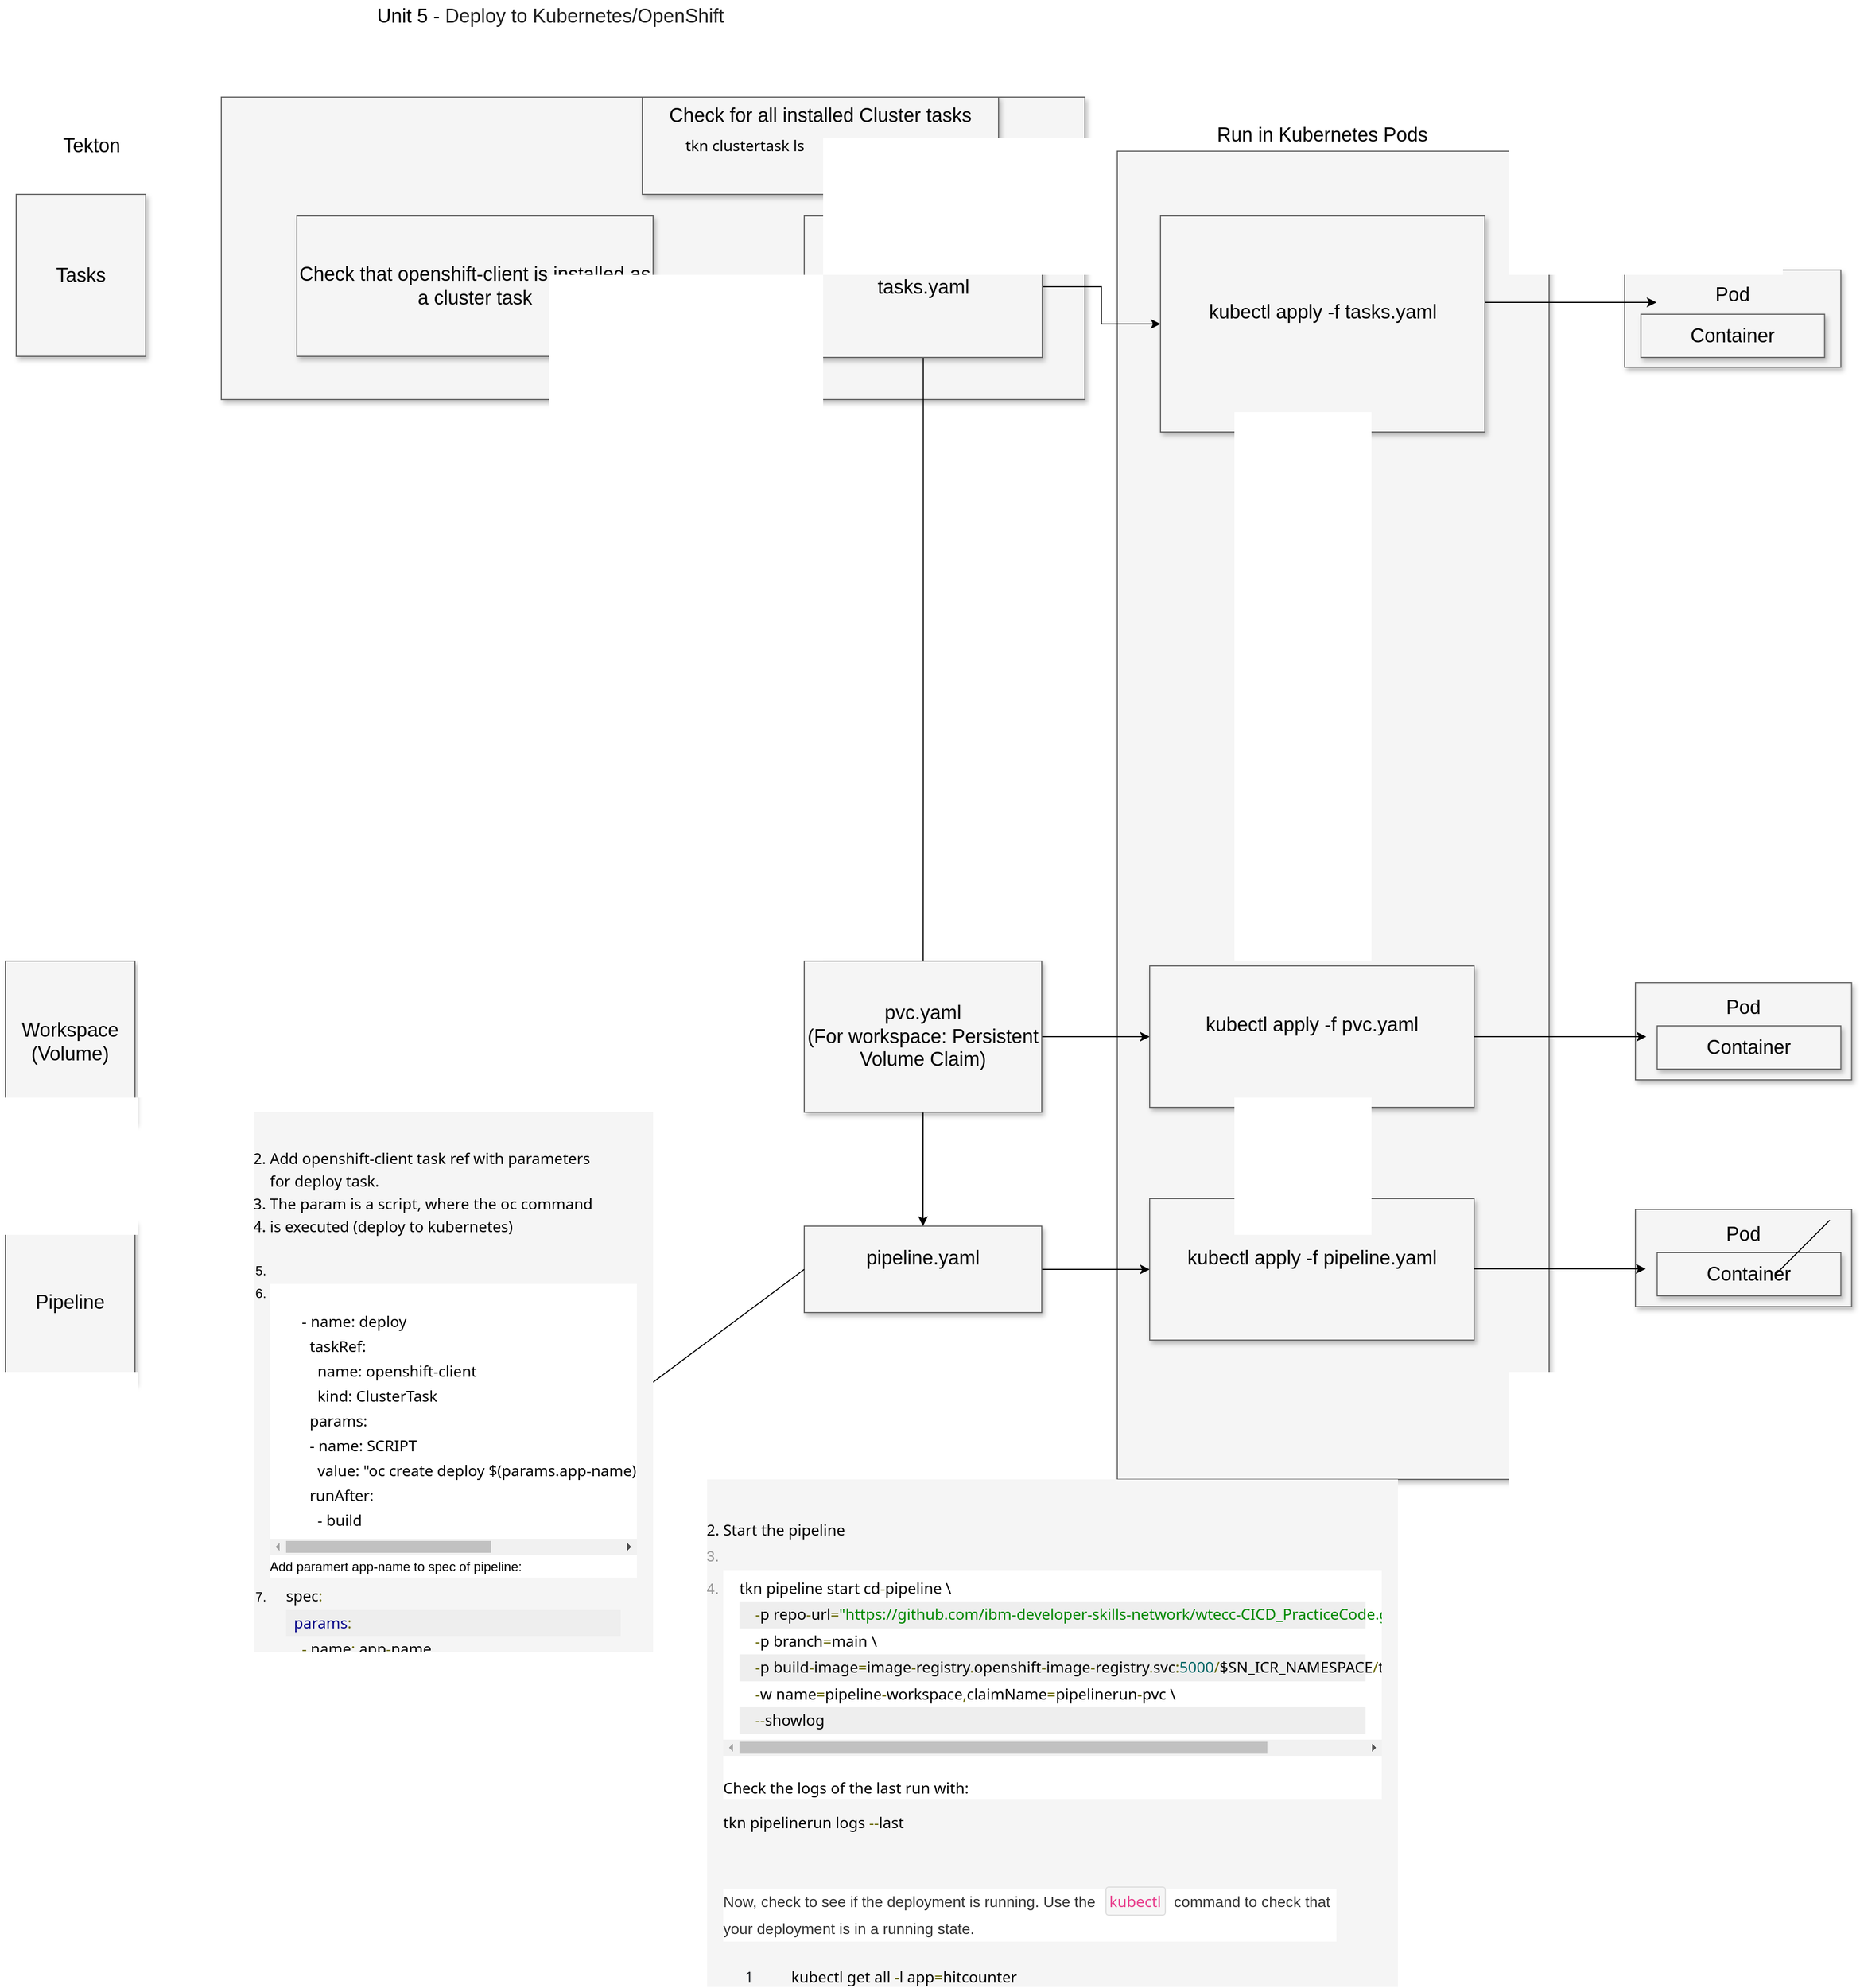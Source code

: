 <mxfile version="24.6.5" type="github">
  <diagram name="Page-1" id="90a13364-a465-7bf4-72fc-28e22215d7a0">
    <mxGraphModel dx="1434" dy="780" grid="1" gridSize="10" guides="1" tooltips="1" connect="1" arrows="1" fold="1" page="1" pageScale="1.5" pageWidth="1169" pageHeight="826" background="none" math="0" shadow="0">
      <root>
        <mxCell id="0" style=";html=1;" />
        <mxCell id="1" style=";html=1;" parent="0" />
        <mxCell id="V4-tu-K6Rpd_aIwKzUje-17" value="" style="whiteSpace=wrap;html=1;shadow=1;fontSize=18;fillColor=#f5f5f5;strokeColor=#666666;" vertex="1" parent="1">
          <mxGeometry x="1040" y="310" width="400" height="1230" as="geometry" />
        </mxCell>
        <mxCell id="V4-tu-K6Rpd_aIwKzUje-14" value="" style="whiteSpace=wrap;html=1;shadow=1;fontSize=18;fillColor=#f5f5f5;strokeColor=#666666;" vertex="1" parent="1">
          <mxGeometry x="210" y="260" width="800" height="280" as="geometry" />
        </mxCell>
        <mxCell id="3a17f1ce550125da-13" style="edgeStyle=elbowEdgeStyle;rounded=0;html=1;startArrow=none;startFill=0;jettySize=auto;orthogonalLoop=1;fontSize=18;elbow=vertical;" parent="1" source="3a17f1ce550125da-4" target="3a17f1ce550125da-2" edge="1">
          <mxGeometry relative="1" as="geometry" />
        </mxCell>
        <mxCell id="V4-tu-K6Rpd_aIwKzUje-25" value="" style="edgeStyle=orthogonalEdgeStyle;rounded=0;orthogonalLoop=1;jettySize=auto;html=1;" edge="1" parent="1" source="3a17f1ce550125da-2" target="V4-tu-K6Rpd_aIwKzUje-9">
          <mxGeometry relative="1" as="geometry" />
        </mxCell>
        <mxCell id="3a17f1ce550125da-2" value="pipeline.yaml&lt;div&gt;&lt;br&gt;&lt;/div&gt;" style="whiteSpace=wrap;html=1;shadow=1;fontSize=18;fillColor=#f5f5f5;strokeColor=#666666;" parent="1" vertex="1">
          <mxGeometry x="750" y="1305.5" width="220" height="80" as="geometry" />
        </mxCell>
        <mxCell id="V4-tu-K6Rpd_aIwKzUje-21" style="edgeStyle=orthogonalEdgeStyle;rounded=0;orthogonalLoop=1;jettySize=auto;html=1;exitX=1;exitY=0.5;exitDx=0;exitDy=0;entryX=0;entryY=0.5;entryDx=0;entryDy=0;" edge="1" parent="1" source="3a17f1ce550125da-4" target="V4-tu-K6Rpd_aIwKzUje-3">
          <mxGeometry relative="1" as="geometry" />
        </mxCell>
        <mxCell id="3a17f1ce550125da-4" value="tasks.yaml" style="whiteSpace=wrap;html=1;shadow=1;fontSize=18;fillColor=#f5f5f5;strokeColor=#666666;" parent="1" vertex="1">
          <mxGeometry x="750" y="370" width="220.5" height="131" as="geometry" />
        </mxCell>
        <mxCell id="3a17f1ce550125da-8" value="Tasks" style="whiteSpace=wrap;html=1;shadow=1;fontSize=18;fillColor=#f5f5f5;strokeColor=#666666;" parent="1" vertex="1">
          <mxGeometry x="20" y="350" width="120" height="150" as="geometry" />
        </mxCell>
        <mxCell id="V4-tu-K6Rpd_aIwKzUje-23" value="" style="edgeStyle=orthogonalEdgeStyle;rounded=0;orthogonalLoop=1;jettySize=auto;html=1;" edge="1" parent="1" source="V4-tu-K6Rpd_aIwKzUje-1" target="V4-tu-K6Rpd_aIwKzUje-8">
          <mxGeometry relative="1" as="geometry" />
        </mxCell>
        <mxCell id="V4-tu-K6Rpd_aIwKzUje-1" value="pvc.yaml&lt;br&gt;(For workspace: Persistent Volume Claim)" style="whiteSpace=wrap;html=1;shadow=1;fontSize=18;fillColor=#f5f5f5;strokeColor=#666666;" vertex="1" parent="1">
          <mxGeometry x="750" y="1060" width="220" height="140" as="geometry" />
        </mxCell>
        <UserObject label="kubectl apply -f tasks.yaml&lt;div&gt;&lt;br/&gt;&lt;/div&gt;" link="$ kubectl apply -f tasks.yaml&#xa;task.tekton.dev/echo created&#xa;task.tekton.dev/checkout created" id="V4-tu-K6Rpd_aIwKzUje-3">
          <mxCell style="whiteSpace=wrap;html=1;shadow=1;fontSize=18;fillColor=#f5f5f5;strokeColor=#666666;" vertex="1" parent="1">
            <mxGeometry x="1080" y="370" width="300.5" height="200" as="geometry" />
          </mxCell>
        </UserObject>
        <mxCell id="V4-tu-K6Rpd_aIwKzUje-7" value="Check that openshift-client is installed as a cluster task&lt;span style=&quot;text-align: start;&quot;&gt;&lt;br&gt;&lt;/span&gt;" style="whiteSpace=wrap;html=1;shadow=1;fontSize=18;fillColor=#f5f5f5;strokeColor=#666666;" vertex="1" parent="1">
          <mxGeometry x="280" y="370" width="330" height="130" as="geometry" />
        </mxCell>
        <UserObject label="kubectl apply -f pvc.yaml&lt;span style=&quot;color: rgba(0, 0, 0, 0); font-family: monospace; font-size: 0px; text-align: start; text-wrap: nowrap;&quot;&gt;%3CmxGraphModel%3E%3Croot%3E%3CmxCell%20id%3D%220%22%2F%3E%3CmxCell%20id%3D%221%22%20parent%3D%220%22%2F%3E%3CUserObject%20label%3D%22kubectl%20apply%20-f%20tasks.yaml%26lt%3Bdiv%26gt%3B%26lt%3Bbr%2F%26gt%3B%26lt%3B%2Fdiv%26gt%3B%22%20link%3D%22%24%20kubectl%20apply%20-f%20tasks.yaml%26%2310%3Btask.tekton.dev%2Fecho%20created%26%2310%3Btask.tekton.dev%2Fcheckout%20created%22%20id%3D%222%22%3E%3CmxCell%20style%3D%22whiteSpace%3Dwrap%3Bhtml%3D1%3Bshadow%3D1%3BfontSize%3D18%3BfillColor%3D%23f5f5f5%3BstrokeColor%3D%23666666%3B%22%20vertex%3D%221%22%20parent%3D%221%22%3E%3CmxGeometry%20x%3D%22240%22%20y%3D%22860%22%20width%3D%22300.5%22%20height%3D%22131%22%20as%3D%22geometry%22%2F%3E%3C%2FmxCell%3E%3C%2FUserObject%3E%3C%2Froot%3E%3C%2FmxGraphModel%3E&lt;/span&gt;&lt;div&gt;&lt;br&gt;&lt;/div&gt;" link="$ kubectl apply -f tasks.yaml&#xa;task.tekton.dev/echo created&#xa;task.tekton.dev/checkout created" id="V4-tu-K6Rpd_aIwKzUje-8">
          <mxCell style="whiteSpace=wrap;html=1;shadow=1;fontSize=18;fillColor=#f5f5f5;strokeColor=#666666;" vertex="1" parent="1">
            <mxGeometry x="1070" y="1064.5" width="300.5" height="131" as="geometry" />
          </mxCell>
        </UserObject>
        <UserObject label="kubectl apply -f pipeline.yaml&lt;span style=&quot;color: rgba(0, 0, 0, 0); font-family: monospace; font-size: 0px; text-align: start; text-wrap: nowrap;&quot;&gt;%3CmxGraphModel%3E%3Croot%3E%3CmxCell%20id%3D%220%22%2F%3E%3CmxCell%20id%3D%221%22%20parent%3D%220%22%2F%3E%3CUserObject%20label%3D%22kubectl%20apply%20-f%20tasks.yaml%26lt%3Bdiv%26gt%3B%26lt%3Bbr%2F%26gt%3B%26lt%3B%2Fdiv%26gt%3B%22%20link%3D%22%24%20kubectl%20apply%20-f%20tasks.yaml%26%2310%3Btask.tekton.dev%2Fecho%20created%26%2310%3Btask.tekton.dev%2Fcheckout%20created%22%20id%3D%222%22%3E%3CmxCell%20style%3D%22whiteSpace%3Dwrap%3Bhtml%3D1%3Bshadow%3D1%3BfontSize%3D18%3BfillColor%3D%23f5f5f5%3BstrokeColor%3D%23666666%3B%22%20vertex%3D%221%22%20parent%3D%221%22%3E%3CmxGeometry%20x%3D%221070%22%20y%3D%22589%22%20width%3D%22300.5%22%20height%3D%22131%22%20as%3D%22geometry%22%2F%3E%3C%2FmxCell%3E%3C%2FUserObject%3E%3C%2Froot%3E%3C%2FmxGraphModel%3E&lt;/span&gt;&lt;div&gt;&lt;br&gt;&lt;/div&gt;" link="$ kubectl apply -f tasks.yaml&#xa;task.tekton.dev/echo created&#xa;task.tekton.dev/checkout created" id="V4-tu-K6Rpd_aIwKzUje-9">
          <mxCell style="whiteSpace=wrap;html=1;shadow=1;fontSize=18;fillColor=#f5f5f5;strokeColor=#666666;" vertex="1" parent="1">
            <mxGeometry x="1070" y="1280" width="300.5" height="131" as="geometry" />
          </mxCell>
        </UserObject>
        <mxCell id="V4-tu-K6Rpd_aIwKzUje-18" value="Run in Kubernetes Pods" style="text;html=1;align=center;verticalAlign=middle;whiteSpace=wrap;rounded=0;fontSize=18;" vertex="1" parent="1">
          <mxGeometry x="1130" y="280" width="200" height="30" as="geometry" />
        </mxCell>
        <mxCell id="V4-tu-K6Rpd_aIwKzUje-26" value="Pipeline" style="whiteSpace=wrap;html=1;shadow=1;fontSize=18;fillColor=#f5f5f5;strokeColor=#666666;" vertex="1" parent="1">
          <mxGeometry x="10" y="1301" width="120" height="150" as="geometry" />
        </mxCell>
        <mxCell id="V4-tu-K6Rpd_aIwKzUje-27" value="Workspace&lt;br&gt;(Volume)" style="whiteSpace=wrap;html=1;shadow=1;fontSize=18;fillColor=#f5f5f5;strokeColor=#666666;" vertex="1" parent="1">
          <mxGeometry x="10" y="1060" width="120" height="150" as="geometry" />
        </mxCell>
        <mxCell id="V4-tu-K6Rpd_aIwKzUje-28" value="Tekton" style="text;html=1;align=center;verticalAlign=middle;whiteSpace=wrap;rounded=0;fontSize=18;" vertex="1" parent="1">
          <mxGeometry x="10" y="290" width="160" height="30" as="geometry" />
        </mxCell>
        <mxCell id="V4-tu-K6Rpd_aIwKzUje-31" value="Unit 5 -&amp;nbsp;&lt;span style=&quot;background-color: rgb(255, 255, 255); color: rgb(31, 31, 31); letter-spacing: var(--cds-letter-spacing-display2); text-align: start;&quot;&gt;Deploy to Kubernetes/OpenShift&lt;/span&gt;" style="text;html=1;align=center;verticalAlign=middle;whiteSpace=wrap;rounded=0;fontSize=18;" vertex="1" parent="1">
          <mxGeometry x="260" y="170" width="510" height="30" as="geometry" />
        </mxCell>
        <mxCell id="V4-tu-K6Rpd_aIwKzUje-32" value="Check for all installed Cluster tasks&lt;br&gt;&lt;ol style=&quot;padding: 5px 15px; margin: 0px; box-sizing: border-box; color: rgb(153, 153, 153); overflow-x: auto; flex: 1 1 0%; line-height: 1.75em; font-family: Consolas, &amp;quot;YaHei Consolas Hybrid&amp;quot;, &amp;quot;Meiryo UI&amp;quot;, &amp;quot;Malgun Gothic&amp;quot;, &amp;quot;Segoe UI&amp;quot;, &amp;quot;Trebuchet MS&amp;quot;, Helvetica, monospace, monospace; font-size: 14px; text-align: left; white-space: pre;&quot; class=&quot;linenums&quot;&gt;&lt;li style=&quot;padding: 0px; margin: 0px; box-sizing: border-box; list-style-type: &amp;quot;&amp;quot;;&quot; class=&quot;L0&quot;&gt;&lt;code style=&quot;padding: 0px; margin: 0px; box-sizing: border-box; font-family: Consolas, &amp;quot;YaHei Consolas Hybrid&amp;quot;, &amp;quot;Meiryo UI&amp;quot;, &amp;quot;Malgun Gothic&amp;quot;, &amp;quot;Segoe UI&amp;quot;, &amp;quot;Trebuchet MS&amp;quot;, Helvetica, monospace, monospace; font-size: inherit; color: inherit; overflow-wrap: normal; word-break: normal; background: none; border-radius: 3px; border: none; display: inline; max-width: initial; overflow: initial; line-height: inherit;&quot; class=&quot;language-bash&quot;&gt;&lt;span style=&quot;padding: 0px; margin: 0px; box-sizing: border-box; color: rgb(0, 0, 0);&quot; class=&quot;pln&quot;&gt;tkn clustertask ls&lt;/span&gt;&lt;/code&gt;&lt;/li&gt;&lt;/ol&gt;&lt;div style=&quot;text-align: center;&quot;&gt;&lt;span style=&quot;font-size: 0px; text-wrap: nowrap; color: rgba(0, 0, 0, 0); font-family: monospace; text-align: start; background-color: initial;&quot;&gt;tkn hub install task git-clone --version 0.8&lt;/span&gt;&lt;/div&gt;" style="whiteSpace=wrap;html=1;shadow=1;fontSize=18;fillColor=#f5f5f5;strokeColor=#666666;" vertex="1" parent="1">
          <mxGeometry x="600" y="260" width="330" height="90" as="geometry" />
        </mxCell>
        <mxCell id="V4-tu-K6Rpd_aIwKzUje-39" value="" style="endArrow=none;html=1;rounded=0;entryX=0;entryY=0.5;entryDx=0;entryDy=0;exitX=1;exitY=0.5;exitDx=0;exitDy=0;" edge="1" parent="1" source="V4-tu-K6Rpd_aIwKzUje-44" target="3a17f1ce550125da-2">
          <mxGeometry width="50" height="50" relative="1" as="geometry">
            <mxPoint x="600" y="1345.5" as="sourcePoint" />
            <mxPoint x="640" y="1301" as="targetPoint" />
          </mxGeometry>
        </mxCell>
        <mxCell id="V4-tu-K6Rpd_aIwKzUje-44" value="&lt;ol class=&quot;linenums&quot; style=&quot;padding: 5px 15px; margin: 0px; box-sizing: border-box; overflow-x: auto; flex: 1 1 0%; line-height: 1.75em;&quot;&gt;&lt;li class=&quot;L0&quot; style=&quot;font-size: 14px; white-space: pre; font-family: Consolas, &amp;quot;YaHei Consolas Hybrid&amp;quot;, &amp;quot;Meiryo UI&amp;quot;, &amp;quot;Malgun Gothic&amp;quot;, &amp;quot;Segoe UI&amp;quot;, &amp;quot;Trebuchet MS&amp;quot;, Helvetica, monospace, monospace; color: rgb(153, 153, 153); padding: 0px; margin: 0px; box-sizing: border-box; list-style-type: &amp;quot;&amp;quot;;&quot;&gt;&lt;span style=&quot;color: rgba(0, 0, 0, 0); font-family: monospace; font-size: 0px; white-space-collapse: collapse;&quot;&gt;Add Nosetest task%3CmxGraphModel%3E%3Croot%3E%3CmxCell%20id%3D%220%22%2F%3E%3CmxCell%20id%3D%221%22%20parent%3D%220%22%2F%3E%3CmxCell%20id%3D%222%22%20value%3D%22%26lt%3Bol%20class%3D%26quot%3Blinenums%26quot%3B%20style%3D%26quot%3Bpadding%3A%205px%2015px%3B%20margin%3A%200px%3B%20box-sizing%3A%20border-box%3B%20color%3A%20rgb(153%2C%20153%2C%20153)%3B%20overflow-x%3A%20auto%3B%20flex%3A%201%201%200%25%3B%20line-height%3A%201.75em%3B%20font-family%3A%20Consolas%2C%20%26amp%3Bquot%3BYaHei%20Consolas%20Hybrid%26amp%3Bquot%3B%2C%20%26amp%3Bquot%3BMeiryo%20UI%26amp%3Bquot%3B%2C%20%26amp%3Bquot%3BMalgun%20Gothic%26amp%3Bquot%3B%2C%20%26amp%3Bquot%3BSegoe%20UI%26amp%3Bquot%3B%2C%20%26amp%3Bquot%3BTrebuchet%20MS%26amp%3Bquot%3B%2C%20Helvetica%2C%20monospace%2C%20monospace%3B%20font-size%3A%2014px%3B%20white-space%3A%20pre%3B%26quot%3B%26gt%3B%26lt%3Bli%20class%3D%26quot%3BL0%26quot%3B%20style%3D%26quot%3Bpadding%3A%200px%3B%20margin%3A%200px%3B%20box-sizing%3A%20border-box%3B%20list-style-type%3A%20%26amp%3Bquot%3B%26amp%3Bquot%3B%3B%26quot%3B%26gt%3B%26lt%3Bcode%20class%3D%26quot%3Blanguage-yaml%26quot%3B%20style%3D%26quot%3Bpadding%3A%200px%3B%20margin%3A%200px%3B%20box-sizing%3A%20border-box%3B%20font-family%3A%20Consolas%2C%20%26amp%3Bquot%3BYaHei%20Consolas%20Hybrid%26amp%3Bquot%3B%2C%20%26amp%3Bquot%3BMeiryo%20UI%26amp%3Bquot%3B%2C%20%26amp%3Bquot%3BMalgun%20Gothic%26amp%3Bquot%3B%2C%20%26amp%3Bquot%3BSegoe%20UI%26amp%3Bquot%3B%2C%20%26amp%3Bquot%3BTrebuchet%20MS%26amp%3Bquot%3B%2C%20Helvetica%2C%20monospace%2C%20monospace%3B%20font-size%3A%20inherit%3B%20color%3A%20inherit%3B%20overflow-wrap%3A%20normal%3B%20word-break%3A%20normal%3B%20background%3A%20none%3B%20border-radius%3A%203px%3B%20border%3A%20none%3B%20display%3A%20inline%3B%20max-width%3A%20initial%3B%20overflow%3A%20initial%3B%20line-height%3A%20inherit%3B%26quot%3B%26gt%3B%26lt%3Bspan%20class%3D%26quot%3Bpln%26quot%3B%20style%3D%26quot%3Bpadding%3A%200px%3B%20margin%3A%200px%3B%20box-sizing%3A%20border-box%3B%20color%3A%20rgb(0%2C%200%2C%200)%3B%26quot%3B%26gt%3BAdd%20Lint%20task%20ref%20with%20parameters%3A%26lt%3B%2Fspan%26gt%3B%26lt%3B%2Fcode%26gt%3B%26lt%3B%2Fli%26gt%3B%26lt%3Bli%20class%3D%26quot%3BL0%26quot%3B%20style%3D%26quot%3Bpadding%3A%200px%3B%20margin%3A%200px%3B%20box-sizing%3A%20border-box%3B%20list-style-type%3A%20%26amp%3Bquot%3B%26amp%3Bquot%3B%3B%26quot%3B%26gt%3B%26lt%3Bcode%20class%3D%26quot%3Blanguage-yaml%26quot%3B%20style%3D%26quot%3Bpadding%3A%200px%3B%20margin%3A%200px%3B%20box-sizing%3A%20border-box%3B%20font-family%3A%20Consolas%2C%20%26amp%3Bquot%3BYaHei%20Consolas%20Hybrid%26amp%3Bquot%3B%2C%20%26amp%3Bquot%3BMeiryo%20UI%26amp%3Bquot%3B%2C%20%26amp%3Bquot%3BMalgun%20Gothic%26amp%3Bquot%3B%2C%20%26amp%3Bquot%3BSegoe%20UI%26amp%3Bquot%3B%2C%20%26amp%3Bquot%3BTrebuchet%20MS%26amp%3Bquot%3B%2C%20Helvetica%2C%20monospace%2C%20monospace%3B%20font-size%3A%20inherit%3B%20color%3A%20inherit%3B%20overflow-wrap%3A%20normal%3B%20word-break%3A%20normal%3B%20background%3A%20none%3B%20border-radius%3A%203px%3B%20border%3A%20none%3B%20display%3A%20inline%3B%20max-width%3A%20initial%3B%20overflow%3A%20initial%3B%20line-height%3A%20inherit%3B%26quot%3B%26gt%3B%26lt%3Bspan%20class%3D%26quot%3Bpln%26quot%3B%20style%3D%26quot%3Bpadding%3A%200px%3B%20margin%3A%200px%3B%20box-sizing%3A%20border-box%3B%20color%3A%20rgb(0%2C%200%2C%200)%3B%26quot%3B%26gt%3B%26lt%3Bbr%26gt%3B%26lt%3B%2Fspan%26gt%3B%26lt%3B%2Fcode%26gt%3B%26lt%3B%2Fli%26gt%3B%26lt%3Bli%20class%3D%26quot%3BL0%26quot%3B%20style%3D%26quot%3Bpadding%3A%200px%3B%20margin%3A%200px%3B%20box-sizing%3A%20border-box%3B%20list-style-type%3A%20%26amp%3Bquot%3B%26amp%3Bquot%3B%3B%26quot%3B%26gt%3B%26lt%3Bcode%20class%3D%26quot%3Blanguage-yaml%26quot%3B%20style%3D%26quot%3Bpadding%3A%200px%3B%20margin%3A%200px%3B%20box-sizing%3A%20border-box%3B%20font-family%3A%20Consolas%2C%20%26amp%3Bquot%3BYaHei%20Consolas%20Hybrid%26amp%3Bquot%3B%2C%20%26amp%3Bquot%3BMeiryo%20UI%26amp%3Bquot%3B%2C%20%26amp%3Bquot%3BMalgun%20Gothic%26amp%3Bquot%3B%2C%20%26amp%3Bquot%3BSegoe%20UI%26amp%3Bquot%3B%2C%20%26amp%3Bquot%3BTrebuchet%20MS%26amp%3Bquot%3B%2C%20Helvetica%2C%20monospace%2C%20monospace%3B%20font-size%3A%20inherit%3B%20color%3A%20inherit%3B%20overflow-wrap%3A%20normal%3B%20word-break%3A%20normal%3B%20background%3A%20none%3B%20border-radius%3A%203px%3B%20border%3A%20none%3B%20display%3A%20inline%3B%20max-width%3A%20initial%3B%20overflow%3A%20initial%3B%20line-height%3A%20inherit%3B%26quot%3B%26gt%3B%26lt%3Bspan%20class%3D%26quot%3Bpln%26quot%3B%20style%3D%26quot%3Bpadding%3A%200px%3B%20margin%3A%200px%3B%20box-sizing%3A%20border-box%3B%20color%3A%20rgb(0%2C%200%2C%200)%3B%26quot%3B%26gt%3B%20%20%20%20%26lt%3B%2Fspan%26gt%3B%26lt%3Bspan%20class%3D%26quot%3Bpun%26quot%3B%20style%3D%26quot%3Bpadding%3A%200px%3B%20margin%3A%200px%3B%20box-sizing%3A%20border-box%3B%20color%3A%20rgb(102%2C%20102%2C%200)%3B%26quot%3B%26gt%3B-%26lt%3B%2Fspan%26gt%3B%26lt%3Bspan%20class%3D%26quot%3Bpln%26quot%3B%20style%3D%26quot%3Bpadding%3A%200px%3B%20margin%3A%200px%3B%20box-sizing%3A%20border-box%3B%20color%3A%20rgb(0%2C%200%2C%200)%3B%26quot%3B%26gt%3B%20name%26lt%3B%2Fspan%26gt%3B%26lt%3Bspan%20class%3D%26quot%3Bpun%26quot%3B%20style%3D%26quot%3Bpadding%3A%200px%3B%20margin%3A%200px%3B%20box-sizing%3A%20border-box%3B%20color%3A%20rgb(102%2C%20102%2C%200)%3B%26quot%3B%26gt%3B%3A%26lt%3B%2Fspan%26gt%3B%26lt%3Bspan%20class%3D%26quot%3Bpln%26quot%3B%20style%3D%26quot%3Bpadding%3A%200px%3B%20margin%3A%200px%3B%20box-sizing%3A%20border-box%3B%20color%3A%20rgb(0%2C%200%2C%200)%3B%26quot%3B%26gt%3B%20lint%26lt%3B%2Fspan%26gt%3B%26lt%3B%2Fcode%26gt%3B%26lt%3B%2Fli%26gt%3B%26lt%3Bli%20class%3D%26quot%3BL1%26quot%3B%20style%3D%26quot%3Bpadding%3A%200px%3B%20margin%3A%200px%3B%20box-sizing%3A%20border-box%3B%20list-style-type%3A%20%26amp%3Bquot%3B%26amp%3Bquot%3B%3B%20background%3A%20rgb(238%2C%20238%2C%20238)%3B%26quot%3B%26gt%3B%26lt%3Bcode%20class%3D%26quot%3Blanguage-yaml%26quot%3B%20style%3D%26quot%3Bpadding%3A%200px%3B%20margin%3A%200px%3B%20box-sizing%3A%20border-box%3B%20font-family%3A%20Consolas%2C%20%26amp%3Bquot%3BYaHei%20Consolas%20Hybrid%26amp%3Bquot%3B%2C%20%26amp%3Bquot%3BMeiryo%20UI%26amp%3Bquot%3B%2C%20%26amp%3Bquot%3BMalgun%20Gothic%26amp%3Bquot%3B%2C%20%26amp%3Bquot%3BSegoe%20UI%26amp%3Bquot%3B%2C%20%26amp%3Bquot%3BTrebuchet%20MS%26amp%3Bquot%3B%2C%20Helvetica%2C%20monospace%2C%20monospace%3B%20font-size%3A%20inherit%3B%20color%3A%20inherit%3B%20overflow-wrap%3A%20normal%3B%20word-break%3A%20normal%3B%20background%3A%20none%3B%20border-radius%3A%203px%3B%20border%3A%20none%3B%20display%3A%20inline%3B%20max-width%3A%20initial%3B%20overflow%3A%20initial%3B%20line-height%3A%20inherit%3B%26quot%3B%26gt%3B%26lt%3Bspan%20class%3D%26quot%3Bpln%26quot%3B%20style%3D%26quot%3Bpadding%3A%200px%3B%20margin%3A%200px%3B%20box-sizing%3A%20border-box%3B%20color%3A%20rgb(0%2C%200%2C%200)%3B%26quot%3B%26gt%3B%20%20%20%20%20%20workspaces%26lt%3B%2Fspan%26gt%3B%26lt%3Bspan%20class%3D%26quot%3Bpun%26quot%3B%20style%3D%26quot%3Bpadding%3A%200px%3B%20margin%3A%200px%3B%20box-sizing%3A%20border-box%3B%20color%3A%20rgb(102%2C%20102%2C%200)%3B%26quot%3B%26gt%3B%3A%26lt%3B%2Fspan%26gt%3B%26lt%3B%2Fcode%26gt%3B%26lt%3B%2Fli%26gt%3B%26lt%3Bli%20class%3D%26quot%3BL2%26quot%3B%20style%3D%26quot%3Bpadding%3A%200px%3B%20margin%3A%200px%3B%20box-sizing%3A%20border-box%3B%20list-style-type%3A%20%26amp%3Bquot%3B%26amp%3Bquot%3B%3B%26quot%3B%26gt%3B%26lt%3Bcode%20class%3D%26quot%3Blanguage-yaml%26quot%3B%20style%3D%26quot%3Bpadding%3A%200px%3B%20margin%3A%200px%3B%20box-sizing%3A%20border-box%3B%20font-family%3A%20Consolas%2C%20%26amp%3Bquot%3BYaHei%20Consolas%20Hybrid%26amp%3Bquot%3B%2C%20%26amp%3Bquot%3BMeiryo%20UI%26amp%3Bquot%3B%2C%20%26amp%3Bquot%3BMalgun%20Gothic%26amp%3Bquot%3B%2C%20%26amp%3Bquot%3BSegoe%20UI%26amp%3Bquot%3B%2C%20%26amp%3Bquot%3BTrebuchet%20MS%26amp%3Bquot%3B%2C%20Helvetica%2C%20monospace%2C%20monospace%3B%20font-size%3A%20inherit%3B%20color%3A%20inherit%3B%20overflow-wrap%3A%20normal%3B%20word-break%3A%20normal%3B%20background%3A%20none%3B%20border-radius%3A%203px%3B%20border%3A%20none%3B%20display%3A%20inline%3B%20max-width%3A%20initial%3B%20overflow%3A%20initial%3B%20line-height%3A%20inherit%3B%26quot%3B%26gt%3B%26lt%3Bspan%20class%3D%26quot%3Bpln%26quot%3B%20style%3D%26quot%3Bpadding%3A%200px%3B%20margin%3A%200px%3B%20box-sizing%3A%20border-box%3B%20color%3A%20rgb(0%2C%200%2C%200)%3B%26quot%3B%26gt%3B%20%20%20%20%20%20%20%20%26lt%3B%2Fspan%26gt%3B%26lt%3Bspan%20class%3D%26quot%3Bpun%26quot%3B%20style%3D%26quot%3Bpadding%3A%200px%3B%20margin%3A%200px%3B%20box-sizing%3A%20border-box%3B%20color%3A%20rgb(102%2C%20102%2C%200)%3B%26quot%3B%26gt%3B-%26lt%3B%2Fspan%26gt%3B%26lt%3Bspan%20class%3D%26quot%3Bpln%26quot%3B%20style%3D%26quot%3Bpadding%3A%200px%3B%20margin%3A%200px%3B%20box-sizing%3A%20border-box%3B%20color%3A%20rgb(0%2C%200%2C%200)%3B%26quot%3B%26gt%3B%20name%26lt%3B%2Fspan%26gt%3B%26lt%3Bspan%20class%3D%26quot%3Bpun%26quot%3B%20style%3D%26quot%3Bpadding%3A%200px%3B%20margin%3A%200px%3B%20box-sizing%3A%20border-box%3B%20color%3A%20rgb(102%2C%20102%2C%200)%3B%26quot%3B%26gt%3B%3A%26lt%3B%2Fspan%26gt%3B%26lt%3Bspan%20class%3D%26quot%3Bpln%26quot%3B%20style%3D%26quot%3Bpadding%3A%200px%3B%20margin%3A%200px%3B%20box-sizing%3A%20border-box%3B%20color%3A%20rgb(0%2C%200%2C%200)%3B%26quot%3B%26gt%3B%20source%26lt%3B%2Fspan%26gt%3B%26lt%3B%2Fcode%26gt%3B%26lt%3B%2Fli%26gt%3B%26lt%3Bli%20class%3D%26quot%3BL3%26quot%3B%20style%3D%26quot%3Bpadding%3A%200px%3B%20margin%3A%200px%3B%20box-sizing%3A%20border-box%3B%20list-style-type%3A%20%26amp%3Bquot%3B%26amp%3Bquot%3B%3B%20background%3A%20rgb(238%2C%20238%2C%20238)%3B%26quot%3B%26gt%3B%26lt%3Bcode%20class%3D%26quot%3Blanguage-yaml%26quot%3B%20style%3D%26quot%3Bpadding%3A%200px%3B%20margin%3A%200px%3B%20box-sizing%3A%20border-box%3B%20font-family%3A%20Consolas%2C%20%26amp%3Bquot%3BYaHei%20Consolas%20Hybrid%26amp%3Bquot%3B%2C%20%26amp%3Bquot%3BMeiryo%20UI%26amp%3Bquot%3B%2C%20%26amp%3Bquot%3BMalgun%20Gothic%26amp%3Bquot%3B%2C%20%26amp%3Bquot%3BSegoe%20UI%26amp%3Bquot%3B%2C%20%26amp%3Bquot%3BTrebuchet%20MS%26amp%3Bquot%3B%2C%20Helvetica%2C%20monospace%2C%20monospace%3B%20font-size%3A%20inherit%3B%20color%3A%20inherit%3B%20overflow-wrap%3A%20normal%3B%20word-break%3A%20normal%3B%20background%3A%20none%3B%20border-radius%3A%203px%3B%20border%3A%20none%3B%20display%3A%20inline%3B%20max-width%3A%20initial%3B%20overflow%3A%20initial%3B%20line-height%3A%20inherit%3B%26quot%3B%26gt%3B%26lt%3Bspan%20class%3D%26quot%3Bpln%26quot%3B%20style%3D%26quot%3Bpadding%3A%200px%3B%20margin%3A%200px%3B%20box-sizing%3A%20border-box%3B%20color%3A%20rgb(0%2C%200%2C%200)%3B%26quot%3B%26gt%3B%20%20%20%20%20%20%20%20%20%20workspace%26lt%3B%2Fspan%26gt%3B%26lt%3Bspan%20class%3D%26quot%3Bpun%26quot%3B%20style%3D%26quot%3Bpadding%3A%200px%3B%20margin%3A%200px%3B%20box-sizing%3A%20border-box%3B%20color%3A%20rgb(102%2C%20102%2C%200)%3B%26quot%3B%26gt%3B%3A%26lt%3B%2Fspan%26gt%3B%26lt%3Bspan%20class%3D%26quot%3Bpln%26quot%3B%20style%3D%26quot%3Bpadding%3A%200px%3B%20margin%3A%200px%3B%20box-sizing%3A%20border-box%3B%20color%3A%20rgb(0%2C%200%2C%200)%3B%26quot%3B%26gt%3B%20pipeline%26lt%3B%2Fspan%26gt%3B%26lt%3Bspan%20class%3D%26quot%3Bpun%26quot%3B%20style%3D%26quot%3Bpadding%3A%200px%3B%20margin%3A%200px%3B%20box-sizing%3A%20border-box%3B%20color%3A%20rgb(102%2C%20102%2C%200)%3B%26quot%3B%26gt%3B-%26lt%3B%2Fspan%26gt%3B%26lt%3Bspan%20class%3D%26quot%3Bpln%26quot%3B%20style%3D%26quot%3Bpadding%3A%200px%3B%20margin%3A%200px%3B%20box-sizing%3A%20border-box%3B%20color%3A%20rgb(0%2C%200%2C%200)%3B%26quot%3B%26gt%3Bworkspace%26lt%3B%2Fspan%26gt%3B%26lt%3B%2Fcode%26gt%3B%26lt%3B%2Fli%26gt%3B%26lt%3Bli%20class%3D%26quot%3BL4%26quot%3B%20style%3D%26quot%3Bpadding%3A%200px%3B%20margin%3A%200px%3B%20box-sizing%3A%20border-box%3B%20list-style-type%3A%20%26amp%3Bquot%3B%26amp%3Bquot%3B%3B%26quot%3B%26gt%3B%26lt%3Bcode%20class%3D%26quot%3Blanguage-yaml%26quot%3B%20style%3D%26quot%3Bpadding%3A%200px%3B%20margin%3A%200px%3B%20box-sizing%3A%20border-box%3B%20font-family%3A%20Consolas%2C%20%26amp%3Bquot%3BYaHei%20Consolas%20Hybrid%26amp%3Bquot%3B%2C%20%26amp%3Bquot%3BMeiryo%20UI%26amp%3Bquot%3B%2C%20%26amp%3Bquot%3BMalgun%20Gothic%26amp%3Bquot%3B%2C%20%26amp%3Bquot%3BSegoe%20UI%26amp%3Bquot%3B%2C%20%26amp%3Bquot%3BTrebuchet%20MS%26amp%3Bquot%3B%2C%20Helvetica%2C%20monospace%2C%20monospace%3B%20font-size%3A%20inherit%3B%20color%3A%20inherit%3B%20overflow-wrap%3A%20normal%3B%20word-break%3A%20normal%3B%20background%3A%20none%3B%20border-radius%3A%203px%3B%20border%3A%20none%3B%20display%3A%20inline%3B%20max-width%3A%20initial%3B%20overflow%3A%20initial%3B%20line-height%3A%20inherit%3B%26quot%3B%26gt%3B%26lt%3Bspan%20class%3D%26quot%3Bpln%26quot%3B%20style%3D%26quot%3Bpadding%3A%200px%3B%20margin%3A%200px%3B%20box-sizing%3A%20border-box%3B%20color%3A%20rgb(0%2C%200%2C%200)%3B%26quot%3B%26gt%3B%20%20%20%20%20%20taskRef%26lt%3B%2Fspan%26gt%3B%26lt%3Bspan%20class%3D%26quot%3Bpun%26quot%3B%20style%3D%26quot%3Bpadding%3A%200px%3B%20margin%3A%200px%3B%20box-sizing%3A%20border-box%3B%20color%3A%20rgb(102%2C%20102%2C%200)%3B%26quot%3B%26gt%3B%3A%26lt%3B%2Fspan%26gt%3B%26lt%3B%2Fcode%26gt%3B%26lt%3B%2Fli%26gt%3B%26lt%3Bli%20class%3D%26quot%3BL5%26quot%3B%20style%3D%26quot%3Bpadding%3A%200px%3B%20margin%3A%200px%3B%20box-sizing%3A%20border-box%3B%20list-style-type%3A%20%26amp%3Bquot%3B%26amp%3Bquot%3B%3B%20background%3A%20rgb(238%2C%20238%2C%20238)%3B%26quot%3B%26gt%3B%26lt%3Bcode%20class%3D%26quot%3Blanguage-yaml%26quot%3B%20style%3D%26quot%3Bpadding%3A%200px%3B%20margin%3A%200px%3B%20box-sizing%3A%20border-box%3B%20font-family%3A%20Consolas%2C%20%26amp%3Bquot%3BYaHei%20Consolas%20Hybrid%26amp%3Bquot%3B%2C%20%26amp%3Bquot%3BMeiryo%20UI%26amp%3Bquot%3B%2C%20%26amp%3Bquot%3BMalgun%20Gothic%26amp%3Bquot%3B%2C%20%26amp%3Bquot%3BSegoe%20UI%26amp%3Bquot%3B%2C%20%26amp%3Bquot%3BTrebuchet%20MS%26amp%3Bquot%3B%2C%20Helvetica%2C%20monospace%2C%20monospace%3B%20font-size%3A%20inherit%3B%20color%3A%20inherit%3B%20overflow-wrap%3A%20normal%3B%20word-break%3A%20normal%3B%20background%3A%20none%3B%20border-radius%3A%203px%3B%20border%3A%20none%3B%20display%3A%20inline%3B%20max-width%3A%20initial%3B%20overflow%3A%20initial%3B%20line-height%3A%20inherit%3B%26quot%3B%26gt%3B%26lt%3Bspan%20class%3D%26quot%3Bpln%26quot%3B%20style%3D%26quot%3Bpadding%3A%200px%3B%20margin%3A%200px%3B%20box-sizing%3A%20border-box%3B%20color%3A%20rgb(0%2C%200%2C%200)%3B%26quot%3B%26gt%3B%20%20%20%20%20%20%20%20name%26lt%3B%2Fspan%26gt%3B%26lt%3Bspan%20class%3D%26quot%3Bpun%26quot%3B%20style%3D%26quot%3Bpadding%3A%200px%3B%20margin%3A%200px%3B%20box-sizing%3A%20border-box%3B%20color%3A%20rgb(102%2C%20102%2C%200)%3B%26quot%3B%26gt%3B%3A%26lt%3B%2Fspan%26gt%3B%26lt%3Bspan%20class%3D%26quot%3Bpln%26quot%3B%20style%3D%26quot%3Bpadding%3A%200px%3B%20margin%3A%200px%3B%20box-sizing%3A%20border-box%3B%20color%3A%20rgb(0%2C%200%2C%200)%3B%26quot%3B%26gt%3B%20flake8%26lt%3B%2Fspan%26gt%3B%26lt%3B%2Fcode%26gt%3B%26lt%3B%2Fli%26gt%3B%26lt%3Bli%20class%3D%26quot%3BL6%26quot%3B%20style%3D%26quot%3Bpadding%3A%200px%3B%20margin%3A%200px%3B%20box-sizing%3A%20border-box%3B%20list-style-type%3A%20%26amp%3Bquot%3B%26amp%3Bquot%3B%3B%26quot%3B%26gt%3B%26lt%3Bcode%20class%3D%26quot%3Blanguage-yaml%26quot%3B%20style%3D%26quot%3Bpadding%3A%200px%3B%20margin%3A%200px%3B%20box-sizing%3A%20border-box%3B%20font-family%3A%20Consolas%2C%20%26amp%3Bquot%3BYaHei%20Consolas%20Hybrid%26amp%3Bquot%3B%2C%20%26amp%3Bquot%3BMeiryo%20UI%26amp%3Bquot%3B%2C%20%26amp%3Bquot%3BMalgun%20Gothic%26amp%3Bquot%3B%2C%20%26amp%3Bquot%3BSegoe%20UI%26amp%3Bquot%3B%2C%20%26amp%3Bquot%3BTrebuchet%20MS%26amp%3Bquot%3B%2C%20Helvetica%2C%20monospace%2C%20monospace%3B%20font-size%3A%20inherit%3B%20color%3A%20inherit%3B%20overflow-wrap%3A%20normal%3B%20word-break%3A%20normal%3B%20background%3A%20none%3B%20border-radius%3A%203px%3B%20border%3A%20none%3B%20display%3A%20inline%3B%20max-width%3A%20initial%3B%20overflow%3A%20initial%3B%20line-height%3A%20inherit%3B%26quot%3B%26gt%3B%26lt%3Bspan%20class%3D%26quot%3Bpln%26quot%3B%20style%3D%26quot%3Bpadding%3A%200px%3B%20margin%3A%200px%3B%20box-sizing%3A%20border-box%3B%20color%3A%20rgb(0%2C%200%2C%200)%3B%26quot%3B%26gt%3B%20%20%20%20%20%20%26lt%3B%2Fspan%26gt%3B%26lt%3Bspan%20class%3D%26quot%3Bkwd%26quot%3B%20style%3D%26quot%3Bpadding%3A%200px%3B%20margin%3A%200px%3B%20box-sizing%3A%20border-box%3B%20color%3A%20rgb(0%2C%200%2C%20136)%3B%26quot%3B%26gt%3Bparams%26lt%3B%2Fspan%26gt%3B%26lt%3Bspan%20class%3D%26quot%3Bpun%26quot%3B%20style%3D%26quot%3Bpadding%3A%200px%3B%20margin%3A%200px%3B%20box-sizing%3A%20border-box%3B%20color%3A%20rgb(102%2C%20102%2C%200)%3B%26quot%3B%26gt%3B%3A%26lt%3B%2Fspan%26gt%3B%26lt%3B%2Fcode%26gt%3B%26lt%3B%2Fli%26gt%3B%26lt%3Bli%20class%3D%26quot%3BL7%26quot%3B%20style%3D%26quot%3Bpadding%3A%200px%3B%20margin%3A%200px%3B%20box-sizing%3A%20border-box%3B%20list-style-type%3A%20%26amp%3Bquot%3B%26amp%3Bquot%3B%3B%20background%3A%20rgb(238%2C%20238%2C%20238)%3B%26quot%3B%26gt%3B%26lt%3Bcode%20class%3D%26quot%3Blanguage-yaml%26quot%3B%20style%3D%26quot%3Bpadding%3A%200px%3B%20margin%3A%200px%3B%20box-sizing%3A%20border-box%3B%20font-family%3A%20Consolas%2C%20%26amp%3Bquot%3BYaHei%20Consolas%20Hybrid%26amp%3Bquot%3B%2C%20%26amp%3Bquot%3BMeiryo%20UI%26amp%3Bquot%3B%2C%20%26amp%3Bquot%3BMalgun%20Gothic%26amp%3Bquot%3B%2C%20%26amp%3Bquot%3BSegoe%20UI%26amp%3Bquot%3B%2C%20%26amp%3Bquot%3BTrebuchet%20MS%26amp%3Bquot%3B%2C%20Helvetica%2C%20monospace%2C%20monospace%3B%20font-size%3A%20inherit%3B%20color%3A%20inherit%3B%20overflow-wrap%3A%20normal%3B%20word-break%3A%20normal%3B%20background%3A%20none%3B%20border-radius%3A%203px%3B%20border%3A%20none%3B%20display%3A%20inline%3B%20max-width%3A%20initial%3B%20overflow%3A%20initial%3B%20line-height%3A%20inherit%3B%26quot%3B%26gt%3B%26lt%3Bspan%20class%3D%26quot%3Bpln%26quot%3B%20style%3D%26quot%3Bpadding%3A%200px%3B%20margin%3A%200px%3B%20box-sizing%3A%20border-box%3B%20color%3A%20rgb(0%2C%200%2C%200)%3B%26quot%3B%26gt%3B%20%20%20%20%20%20%26lt%3B%2Fspan%26gt%3B%26lt%3Bspan%20class%3D%26quot%3Bpun%26quot%3B%20style%3D%26quot%3Bpadding%3A%200px%3B%20margin%3A%200px%3B%20box-sizing%3A%20border-box%3B%20color%3A%20rgb(102%2C%20102%2C%200)%3B%26quot%3B%26gt%3B-%26lt%3B%2Fspan%26gt%3B%26lt%3Bspan%20class%3D%26quot%3Bpln%26quot%3B%20style%3D%26quot%3Bpadding%3A%200px%3B%20margin%3A%200px%3B%20box-sizing%3A%20border-box%3B%20color%3A%20rgb(0%2C%200%2C%200)%3B%26quot%3B%26gt%3B%20name%26lt%3B%2Fspan%26gt%3B%26lt%3Bspan%20class%3D%26quot%3Bpun%26quot%3B%20style%3D%26quot%3Bpadding%3A%200px%3B%20margin%3A%200px%3B%20box-sizing%3A%20border-box%3B%20color%3A%20rgb(102%2C%20102%2C%200)%3B%26quot%3B%26gt%3B%3A%26lt%3B%2Fspan%26gt%3B%26lt%3Bspan%20class%3D%26quot%3Bpln%26quot%3B%20style%3D%26quot%3Bpadding%3A%200px%3B%20margin%3A%200px%3B%20box-sizing%3A%20border-box%3B%20color%3A%20rgb(0%2C%200%2C%200)%3B%26quot%3B%26gt%3B%20image%26lt%3B%2Fspan%26gt%3B%26lt%3B%2Fcode%26gt%3B%26lt%3B%2Fli%26gt%3B%26lt%3Bli%20class%3D%26quot%3BL8%26quot%3B%20style%3D%26quot%3Bpadding%3A%200px%3B%20margin%3A%200px%3B%20box-sizing%3A%20border-box%3B%20list-style-type%3A%20%26amp%3Bquot%3B%26amp%3Bquot%3B%3B%26quot%3B%26gt%3B%26lt%3Bcode%20class%3D%26quot%3Blanguage-yaml%26quot%3B%20style%3D%26quot%3Bpadding%3A%200px%3B%20margin%3A%200px%3B%20box-sizing%3A%20border-box%3B%20font-family%3A%20Consolas%2C%20%26amp%3Bquot%3BYaHei%20Consolas%20Hybrid%26amp%3Bquot%3B%2C%20%26amp%3Bquot%3BMeiryo%20UI%26amp%3Bquot%3B%2C%20%26amp%3Bquot%3BMalgun%20Gothic%26amp%3Bquot%3B%2C%20%26amp%3Bquot%3BSegoe%20UI%26amp%3Bquot%3B%2C%20%26amp%3Bquot%3BTrebuchet%20MS%26amp%3Bquot%3B%2C%20Helvetica%2C%20monospace%2C%20monospace%3B%20font-size%3A%20inherit%3B%20color%3A%20inherit%3B%20overflow-wrap%3A%20normal%3B%20word-break%3A%20normal%3B%20background%3A%20none%3B%20border-radius%3A%203px%3B%20border%3A%20none%3B%20display%3A%20inline%3B%20max-width%3A%20initial%3B%20overflow%3A%20initial%3B%20line-height%3A%20inherit%3B%26quot%3B%26gt%3B%26lt%3Bspan%20class%3D%26quot%3Bpln%26quot%3B%20style%3D%26quot%3Bpadding%3A%200px%3B%20margin%3A%200px%3B%20box-sizing%3A%20border-box%3B%20color%3A%20rgb(0%2C%200%2C%200)%3B%26quot%3B%26gt%3B%20%20%20%20%20%20%20%20value%26lt%3B%2Fspan%26gt%3B%26lt%3Bspan%20class%3D%26quot%3Bpun%26quot%3B%20style%3D%26quot%3Bpadding%3A%200px%3B%20margin%3A%200px%3B%20box-sizing%3A%20border-box%3B%20color%3A%20rgb(102%2C%20102%2C%200)%3B%26quot%3B%26gt%3B%3A%26lt%3B%2Fspan%26gt%3B%26lt%3Bspan%20class%3D%26quot%3Bpln%26quot%3B%20style%3D%26quot%3Bpadding%3A%200px%3B%20margin%3A%200px%3B%20box-sizing%3A%20border-box%3B%20color%3A%20rgb(0%2C%200%2C%200)%3B%26quot%3B%26gt%3B%20%26lt%3B%2Fspan%26gt%3B%26lt%3Bspan%20class%3D%26quot%3Bstr%26quot%3B%20style%3D%26quot%3Bpadding%3A%200px%3B%20margin%3A%200px%3B%20box-sizing%3A%20border-box%3B%20color%3A%20rgb(0%2C%20136%2C%200)%3B%26quot%3B%26gt%3B%26quot%3Bpython%3A3.9-slim%26quot%3B%26lt%3B%2Fspan%26gt%3B%26lt%3B%2Fcode%26gt%3B%26lt%3B%2Fli%26gt%3B%26lt%3Bli%20class%3D%26quot%3BL9%26quot%3B%20style%3D%26quot%3Bpadding%3A%200px%3B%20margin%3A%200px%3B%20box-sizing%3A%20border-box%3B%20background%3A%20rgb(238%2C%20238%2C%20238)%3B%20list-style-type%3A%20%26amp%3Bquot%3B%26amp%3Bquot%3B%3B%26quot%3B%26gt%3B%26lt%3Bcode%20class%3D%26quot%3Blanguage-yaml%26quot%3B%20style%3D%26quot%3Bpadding%3A%200px%3B%20margin%3A%200px%3B%20box-sizing%3A%20border-box%3B%20font-family%3A%20Consolas%2C%20%26amp%3Bquot%3BYaHei%20Consolas%20Hybrid%26amp%3Bquot%3B%2C%20%26amp%3Bquot%3BMeiryo%20UI%26amp%3Bquot%3B%2C%20%26amp%3Bquot%3BMalgun%20Gothic%26amp%3Bquot%3B%2C%20%26amp%3Bquot%3BSegoe%20UI%26amp%3Bquot%3B%2C%20%26amp%3Bquot%3BTrebuchet%20MS%26amp%3Bquot%3B%2C%20Helvetica%2C%20monospace%2C%20monospace%3B%20font-size%3A%20inherit%3B%20color%3A%20inherit%3B%20overflow-wrap%3A%20normal%3B%20word-break%3A%20normal%3B%20background%3A%20none%3B%20border-radius%3A%203px%3B%20border%3A%20none%3B%20display%3A%20inline%3B%20max-width%3A%20initial%3B%20overflow%3A%20initial%3B%20line-height%3A%20inherit%3B%26quot%3B%26gt%3B%26lt%3Bspan%20class%3D%26quot%3Bpln%26quot%3B%20style%3D%26quot%3Bpadding%3A%200px%3B%20margin%3A%200px%3B%20box-sizing%3A%20border-box%3B%20color%3A%20rgb(0%2C%200%2C%200)%3B%26quot%3B%26gt%3B%20%20%20%20%20%20%26lt%3B%2Fspan%26gt%3B%26lt%3Bspan%20class%3D%26quot%3Bpun%26quot%3B%20style%3D%26quot%3Bpadding%3A%200px%3B%20margin%3A%200px%3B%20box-sizing%3A%20border-box%3B%20color%3A%20rgb(102%2C%20102%2C%200)%3B%26quot%3B%26gt%3B-%26lt%3B%2Fspan%26gt%3B%26lt%3Bspan%20class%3D%26quot%3Bpln%26quot%3B%20style%3D%26quot%3Bpadding%3A%200px%3B%20margin%3A%200px%3B%20box-sizing%3A%20border-box%3B%20color%3A%20rgb(0%2C%200%2C%200)%3B%26quot%3B%26gt%3B%20name%26lt%3B%2Fspan%26gt%3B%26lt%3Bspan%20class%3D%26quot%3Bpun%26quot%3B%20style%3D%26quot%3Bpadding%3A%200px%3B%20margin%3A%200px%3B%20box-sizing%3A%20border-box%3B%20color%3A%20rgb(102%2C%20102%2C%200)%3B%26quot%3B%26gt%3B%3A%26lt%3B%2Fspan%26gt%3B%26lt%3Bspan%20class%3D%26quot%3Bpln%26quot%3B%20style%3D%26quot%3Bpadding%3A%200px%3B%20margin%3A%200px%3B%20box-sizing%3A%20border-box%3B%20color%3A%20rgb(0%2C%200%2C%200)%3B%26quot%3B%26gt%3B%20args%26lt%3B%2Fspan%26gt%3B%26lt%3B%2Fcode%26gt%3B%26lt%3B%2Fli%26gt%3B%26lt%3Bli%20class%3D%26quot%3BL0%26quot%3B%20style%3D%26quot%3Bpadding%3A%200px%3B%20margin%3A%200px%3B%20box-sizing%3A%20border-box%3B%20list-style-type%3A%20%26amp%3Bquot%3B%26amp%3Bquot%3B%3B%26quot%3B%26gt%3B%26lt%3Bcode%20class%3D%26quot%3Blanguage-yaml%26quot%3B%20style%3D%26quot%3Bpadding%3A%200px%3B%20margin%3A%200px%3B%20box-sizing%3A%20border-box%3B%20font-family%3A%20Consolas%2C%20%26amp%3Bquot%3BYaHei%20Consolas%20Hybrid%26amp%3Bquot%3B%2C%20%26amp%3Bquot%3BMeiryo%20UI%26amp%3Bquot%3B%2C%20%26amp%3Bquot%3BMalgun%20Gothic%26amp%3Bquot%3B%2C%20%26amp%3Bquot%3BSegoe%20UI%26amp%3Bquot%3B%2C%20%26amp%3Bquot%3BTrebuchet%20MS%26amp%3Bquot%3B%2C%20Helvetica%2C%20monospace%2C%20monospace%3B%20font-size%3A%20inherit%3B%20color%3A%20inherit%3B%20overflow-wrap%3A%20normal%3B%20word-break%3A%20normal%3B%20background%3A%20none%3B%20border-radius%3A%203px%3B%20border%3A%20none%3B%20display%3A%20inline%3B%20max-width%3A%20initial%3B%20overflow%3A%20initial%3B%20line-height%3A%20inherit%3B%26quot%3B%26gt%3B%26lt%3Bspan%20class%3D%26quot%3Bpln%26quot%3B%20style%3D%26quot%3Bpadding%3A%200px%3B%20margin%3A%200px%3B%20box-sizing%3A%20border-box%3B%20color%3A%20rgb(0%2C%200%2C%200)%3B%26quot%3B%26gt%3B%20%20%20%20%20%20%20%20value%26lt%3B%2Fspan%26gt%3B%26lt%3Bspan%20class%3D%26quot%3Bpun%26quot%3B%20style%3D%26quot%3Bpadding%3A%200px%3B%20margin%3A%200px%3B%20box-sizing%3A%20border-box%3B%20color%3A%20rgb(102%2C%20102%2C%200)%3B%26quot%3B%26gt%3B%3A%26lt%3B%2Fspan%26gt%3B%26lt%3Bspan%20class%3D%26quot%3Bpln%26quot%3B%20style%3D%26quot%3Bpadding%3A%200px%3B%20margin%3A%200px%3B%20box-sizing%3A%20border-box%3B%20color%3A%20rgb(0%2C%200%2C%200)%3B%26quot%3B%26gt%3B%20%26lt%3B%2Fspan%26gt%3B%26lt%3Bspan%20class%3D%26quot%3Bpun%26quot%3B%20style%3D%26quot%3Bpadding%3A%200px%3B%20margin%3A%200px%3B%20box-sizing%3A%20border-box%3B%20color%3A%20rgb(102%2C%20102%2C%200)%3B%26quot%3B%26gt%3B%5B%26lt%3B%2Fspan%26gt%3B%26lt%3Bspan%20class%3D%26quot%3Bstr%26quot%3B%20style%3D%26quot%3Bpadding%3A%200px%3B%20margin%3A%200px%3B%20box-sizing%3A%20border-box%3B%20color%3A%20rgb(0%2C%20136%2C%200)%3B%26quot%3B%26gt%3B%26quot%3B--count%26quot%3B%26lt%3B%2Fspan%26gt%3B%26lt%3Bspan%20class%3D%26quot%3Bpun%26quot%3B%20style%3D%26quot%3Bpadding%3A%200px%3B%20margin%3A%200px%3B%20box-sizing%3A%20border-box%3B%20color%3A%20rgb(102%2C%20102%2C%200)%3B%26quot%3B%26gt%3B%2C%26lt%3B%2Fspan%26gt%3B%26lt%3Bspan%20class%3D%26quot%3Bstr%26quot%3B%20style%3D%26quot%3Bpadding%3A%200px%3B%20margin%3A%200px%3B%20box-sizing%3A%20border-box%3B%20color%3A%20rgb(0%2C%20136%2C%200)%3B%26quot%3B%26gt%3B%26quot%3B--max-complexity%3D10%26quot%3B%26lt%3B%2Fspan%26gt%3B%26lt%3Bspan%20class%3D%26quot%3Bpun%26quot%3B%20style%3D%26quot%3Bpadding%3A%200px%3B%20margin%3A%200px%3B%20box-sizing%3A%20border-box%3B%20color%3A%20rgb(102%2C%20102%2C%200)%3B%26quot%3B%26gt%3B%2C%26lt%3B%2Fspan%26gt%3B%26lt%3Bspan%20class%3D%26quot%3Bstr%26quot%3B%20style%3D%26quot%3Bpadding%3A%200px%3B%20margin%3A%200px%3B%20box-sizing%3A%20border-box%3B%20color%3A%20rgb(0%2C%20136%2C%200)%3B%26quot%3B%26gt%3B%26quot%3B--max-line-length%3D127%26quot%3B%26lt%3B%2Fspan%26gt%3B%26lt%3Bspan%20class%3D%26quot%3Bpun%26quot%3B%20style%3D%26quot%3Bpadding%3A%200px%3B%20margin%3A%200px%3B%20box-sizing%3A%20border-box%3B%20color%3A%20rgb(102%2C%20102%2C%200)%3B%26quot%3B%26gt%3B%2C%26lt%3B%2Fspan%26gt%3B%26lt%3Bspan%20class%3D%26quot%3Bstr%26quot%3B%20style%3D%26quot%3Bpadding%3A%200px%3B%20margin%3A%200px%3B%20box-sizing%3A%20border-box%3B%20color%3A%20rgb(0%2C%20136%2C%200)%3B%26quot%3B%26gt%3B%26quot%3B--statistics%26quot%3B%26lt%3B%2Fspan%26gt%3B%26lt%3Bspan%20class%3D%26quot%3Bpun%26quot%3B%20style%3D%26quot%3Bpadding%3A%200px%3B%20margin%3A%200px%3B%20box-sizing%3A%20border-box%3B%20color%3A%20rgb(102%2C%20102%2C%200)%3B%26quot%3B%26gt%3B%5D%26lt%3B%2Fspan%26gt%3B%26lt%3B%2Fcode%26gt%3B%26lt%3B%2Fli%26gt%3B%26lt%3Bli%20class%3D%26quot%3BL1%26quot%3B%20style%3D%26quot%3Bpadding%3A%200px%3B%20margin%3A%200px%3B%20box-sizing%3A%20border-box%3B%20list-style-type%3A%20%26amp%3Bquot%3B%26amp%3Bquot%3B%3B%20background%3A%20rgb(238%2C%20238%2C%20238)%3B%26quot%3B%26gt%3B%26lt%3Bcode%20class%3D%26quot%3Blanguage-yaml%26quot%3B%20style%3D%26quot%3Bpadding%3A%200px%3B%20margin%3A%200px%3B%20box-sizing%3A%20border-box%3B%20font-family%3A%20Consolas%2C%20%26amp%3Bquot%3BYaHei%20Consolas%20Hybrid%26amp%3Bquot%3B%2C%20%26amp%3Bquot%3BMeiryo%20UI%26amp%3Bquot%3B%2C%20%26amp%3Bquot%3BMalgun%20Gothic%26amp%3Bquot%3B%2C%20%26amp%3Bquot%3BSegoe%20UI%26amp%3Bquot%3B%2C%20%26amp%3Bquot%3BTrebuchet%20MS%26amp%3Bquot%3B%2C%20Helvetica%2C%20monospace%2C%20monospace%3B%20font-size%3A%20inherit%3B%20color%3A%20inherit%3B%20overflow-wrap%3A%20normal%3B%20word-break%3A%20normal%3B%20background%3A%20none%3B%20border-radius%3A%203px%3B%20border%3A%20none%3B%20display%3A%20inline%3B%20max-width%3A%20initial%3B%20overflow%3A%20initial%3B%20line-height%3A%20inherit%3B%26quot%3B%26gt%3B%26lt%3Bspan%20class%3D%26quot%3Bpln%26quot%3B%20style%3D%26quot%3Bpadding%3A%200px%3B%20margin%3A%200px%3B%20box-sizing%3A%20border-box%3B%20color%3A%20rgb(0%2C%200%2C%200)%3B%26quot%3B%26gt%3B%20%20%20%20%20%20runAfter%26lt%3B%2Fspan%26gt%3B%26lt%3Bspan%20class%3D%26quot%3Bpun%26quot%3B%20style%3D%26quot%3Bpadding%3A%200px%3B%20margin%3A%200px%3B%20box-sizing%3A%20border-box%3B%20color%3A%20rgb(102%2C%20102%2C%200)%3B%26quot%3B%26gt%3B%3A%26lt%3B%2Fspan%26gt%3B%26lt%3B%2Fcode%26gt%3B%26lt%3B%2Fli%26gt%3B%26lt%3Bli%20class%3D%26quot%3BL2%26quot%3B%20style%3D%26quot%3Bpadding%3A%200px%3B%20margin%3A%200px%3B%20box-sizing%3A%20border-box%3B%20list-style-type%3A%20%26amp%3Bquot%3B%26amp%3Bquot%3B%3B%26quot%3B%26gt%3B%26lt%3Bcode%20class%3D%26quot%3Blanguage-yaml%26quot%3B%20style%3D%26quot%3Bpadding%3A%200px%3B%20margin%3A%200px%3B%20box-sizing%3A%20border-box%3B%20font-family%3A%20Consolas%2C%20%26amp%3Bquot%3BYaHei%20Consolas%20Hybrid%26amp%3Bquot%3B%2C%20%26amp%3Bquot%3BMeiryo%20UI%26amp%3Bquot%3B%2C%20%26amp%3Bquot%3BMalgun%20Gothic%26amp%3Bquot%3B%2C%20%26amp%3Bquot%3BSegoe%20UI%26amp%3Bquot%3B%2C%20%26amp%3Bquot%3BTrebuchet%20MS%26amp%3Bquot%3B%2C%20Helvetica%2C%20monospace%2C%20monospace%3B%20font-size%3A%20inherit%3B%20color%3A%20inherit%3B%20overflow-wrap%3A%20normal%3B%20word-break%3A%20normal%3B%20background%3A%20none%3B%20border-radius%3A%203px%3B%20border%3A%20none%3B%20display%3A%20inline%3B%20max-width%3A%20initial%3B%20overflow%3A%20initial%3B%20line-height%3A%20inherit%3B%26quot%3B%26gt%3B%26lt%3Bspan%20class%3D%26quot%3Bpln%26quot%3B%20style%3D%26quot%3Bpadding%3A%200px%3B%20margin%3A%200px%3B%20box-sizing%3A%20border-box%3B%20color%3A%20rgb(0%2C%200%2C%200)%3B%26quot%3B%26gt%3B%20%20%20%20%20%20%20%20%26lt%3B%2Fspan%26gt%3B%26lt%3Bspan%20class%3D%26quot%3Bpun%26quot%3B%20style%3D%26quot%3Bpadding%3A%200px%3B%20margin%3A%200px%3B%20box-sizing%3A%20border-box%3B%20color%3A%20rgb(102%2C%20102%2C%200)%3B%26quot%3B%26gt%3B-%26lt%3B%2Fspan%26gt%3B%26lt%3Bspan%20class%3D%26quot%3Bpln%26quot%3B%20style%3D%26quot%3Bpadding%3A%200px%3B%20margin%3A%200px%3B%20box-sizing%3A%20border-box%3B%20color%3A%20rgb(0%2C%200%2C%200)%3B%26quot%3B%26gt%3B%20clone%26lt%3B%2Fspan%26gt%3B%26lt%3B%2Fcode%26gt%3B%26lt%3B%2Fli%26gt%3B%26lt%3Bli%26gt%3B%26lt%3B%2Fli%26gt%3B%26lt%3B%2Fol%26gt%3B%22%20style%3D%22text%3BspacingTop%3D-5%3BwhiteSpace%3Dwrap%3Bhtml%3D1%3Balign%3Dleft%3BfontSize%3D12%3BfontFamily%3DHelvetica%3BfillColor%3D%23F5F5F5%3BstrokeColor%3Dnone%3Boverflow%3Dfill%3Bcollapsible%3D1%3BmovableLabel%3D0%3Bautosize%3D0%3BfixedWidth%3D0%3BsnapToPoint%3D0%3Bcontainer%3D0%3BmetaEdit%3D0%3BbackgroundOutline%3D0%3BresizeHeight%3D0%3BtreeFolding%3D0%3BtreeMoving%3D0%3Bcomic%3D0%3B%22%20vertex%3D%221%22%20parent%3D%221%22%3E%3CmxGeometry%20x%3D%22290%22%20y%3D%221180.5%22%20width%3D%22310%22%20height%3D%22330%22%20as%3D%22geometry%22%2F%3E%3C%2FmxCell%3E%3C%2Froot%3E%3C%2FmxGraphModel%3E&lt;/span&gt;&lt;br&gt;&lt;/li&gt;&lt;li style=&quot;font-size: 14px; white-space: pre; font-family: Consolas, &amp;quot;YaHei Consolas Hybrid&amp;quot;, &amp;quot;Meiryo UI&amp;quot;, &amp;quot;Malgun Gothic&amp;quot;, &amp;quot;Segoe UI&amp;quot;, &amp;quot;Trebuchet MS&amp;quot;, Helvetica, monospace, monospace;&quot;&gt;&lt;div style=&quot;&quot;&gt;Add openshift-client task ref with parameters&lt;br&gt;for deploy task. &lt;/div&gt;&lt;/li&gt;&lt;li style=&quot;font-size: 14px; white-space: pre; font-family: Consolas, &amp;quot;YaHei Consolas Hybrid&amp;quot;, &amp;quot;Meiryo UI&amp;quot;, &amp;quot;Malgun Gothic&amp;quot;, &amp;quot;Segoe UI&amp;quot;, &amp;quot;Trebuchet MS&amp;quot;, Helvetica, monospace, monospace;&quot;&gt;&lt;div style=&quot;&quot;&gt;The param is a script, where the oc command&lt;/div&gt;&lt;/li&gt;&lt;li style=&quot;font-size: 14px; white-space: pre; font-family: Consolas, &amp;quot;YaHei Consolas Hybrid&amp;quot;, &amp;quot;Meiryo UI&amp;quot;, &amp;quot;Malgun Gothic&amp;quot;, &amp;quot;Segoe UI&amp;quot;, &amp;quot;Trebuchet MS&amp;quot;, Helvetica, monospace, monospace;&quot;&gt;&lt;div style=&quot;&quot;&gt;is executed (deploy to kubernetes)&lt;br&gt;&lt;br&gt;&lt;/div&gt;&lt;/li&gt;&lt;li style=&quot;&quot;&gt;&lt;div&gt;&lt;span style=&quot;background-color: initial; font-family: Helvetica; font-size: 12px; white-space: normal;&quot;&gt;&lt;br&gt;&lt;/span&gt;&lt;/div&gt;&lt;/li&gt;&lt;li style=&quot;&quot;&gt;&lt;div style=&quot;background-color: rgb(255, 255, 255); line-height: 19px;&quot;&gt;&lt;div style=&quot;color: rgb(0, 0, 0); font-size: 14px; white-space: pre; font-family: Consolas, &amp;quot;Courier New&amp;quot;, monospace;&quot;&gt;&amp;nbsp; &amp;nbsp; &lt;/div&gt;&lt;ol style=&quot;padding: 5px 15px; margin: 0px; box-sizing: border-box; overflow-x: auto; flex: 1 1 0%; line-height: 1.75em;&quot; class=&quot;linenums&quot;&gt;&lt;li style=&quot;padding: 0px; margin: 0px; box-sizing: border-box; list-style-type: &amp;quot;&amp;quot;;&quot; class=&quot;L0&quot;&gt;&lt;font face=&quot;Consolas, YaHei Consolas Hybrid, Meiryo UI, Malgun Gothic, Segoe UI, Trebuchet MS, Helvetica, monospace, monospace&quot;&gt;&lt;span style=&quot;font-size: 14px; white-space: pre;&quot;&gt;    - name: deploy&lt;br&gt;      taskRef:&lt;br&gt;        name: openshift-client&lt;br&gt;        kind: ClusterTask&lt;br&gt;      params:&lt;br&gt;      - name: SCRIPT&lt;br&gt;        value: &quot;oc create deploy $(params.app-name) --image=$(params.build-image)&quot;&lt;br&gt;      runAfter:&lt;br&gt;        - build&lt;/span&gt;&lt;/font&gt;&lt;br&gt;&lt;/li&gt;&lt;/ol&gt;&lt;div style=&quot;color: rgb(0, 0, 0); font-size: 14px; white-space: pre;&quot;&gt;&lt;font face=&quot;Consolas, YaHei Consolas Hybrid, Meiryo UI, Malgun Gothic, Segoe UI, Trebuchet MS, Helvetica, monospace, monospace&quot;&gt;&lt;div&gt;&lt;span style=&quot;background-color: initial; font-family: Helvetica; font-size: 12px; white-space: normal;&quot;&gt;Add paramert app-name to spec of pipeline:&lt;/span&gt;&lt;br&gt;&lt;/div&gt;&lt;/font&gt;&lt;/div&gt;&lt;/div&gt;&lt;/li&gt;&lt;li style=&quot;&quot;&gt;&lt;div&gt;&lt;span style=&quot;background-color: initial; font-family: Helvetica; font-size: 12px; white-space: normal;&quot;&gt;&lt;ol style=&quot;padding: 5px 15px; margin: 0px; box-sizing: border-box; color: rgb(153, 153, 153); overflow-x: auto; flex: 1 1 0%; line-height: 1.75em; font-family: Consolas, &amp;quot;YaHei Consolas Hybrid&amp;quot;, &amp;quot;Meiryo UI&amp;quot;, &amp;quot;Malgun Gothic&amp;quot;, &amp;quot;Segoe UI&amp;quot;, &amp;quot;Trebuchet MS&amp;quot;, Helvetica, monospace, monospace; font-size: 14px; white-space: pre;&quot; class=&quot;linenums&quot;&gt;&lt;li style=&quot;padding: 0px; margin: 0px; box-sizing: border-box; list-style-type: &amp;quot;&amp;quot;;&quot; class=&quot;L0&quot;&gt;&lt;code style=&quot;padding: 0px; margin: 0px; box-sizing: border-box; font-family: Consolas, &amp;quot;YaHei Consolas Hybrid&amp;quot;, &amp;quot;Meiryo UI&amp;quot;, &amp;quot;Malgun Gothic&amp;quot;, &amp;quot;Segoe UI&amp;quot;, &amp;quot;Trebuchet MS&amp;quot;, Helvetica, monospace, monospace; font-size: inherit; color: inherit; overflow-wrap: normal; word-break: normal; background: none; border-radius: 3px; border: none; display: inline; max-width: initial; overflow: initial; line-height: inherit;&quot; class=&quot;language-yaml&quot;&gt;&lt;span style=&quot;padding: 0px; margin: 0px; box-sizing: border-box; color: rgb(0, 0, 0);&quot; class=&quot;pln&quot;&gt;spec&lt;/span&gt;&lt;span style=&quot;padding: 0px; margin: 0px; box-sizing: border-box; color: rgb(102, 102, 0);&quot; class=&quot;pun&quot;&gt;:&lt;/span&gt;&lt;/code&gt;&lt;/li&gt;&lt;li style=&quot;padding: 0px; margin: 0px; box-sizing: border-box; list-style-type: &amp;quot;&amp;quot;; background: rgb(238, 238, 238);&quot; class=&quot;L1&quot;&gt;&lt;code style=&quot;padding: 0px; margin: 0px; box-sizing: border-box; font-family: Consolas, &amp;quot;YaHei Consolas Hybrid&amp;quot;, &amp;quot;Meiryo UI&amp;quot;, &amp;quot;Malgun Gothic&amp;quot;, &amp;quot;Segoe UI&amp;quot;, &amp;quot;Trebuchet MS&amp;quot;, Helvetica, monospace, monospace; font-size: inherit; color: inherit; overflow-wrap: normal; word-break: normal; background: none; border-radius: 3px; border: none; display: inline; max-width: initial; overflow: initial; line-height: inherit;&quot; class=&quot;language-yaml&quot;&gt;&lt;span style=&quot;padding: 0px; margin: 0px; box-sizing: border-box; color: rgb(0, 0, 0);&quot; class=&quot;pln&quot;&gt;  &lt;/span&gt;&lt;span style=&quot;padding: 0px; margin: 0px; box-sizing: border-box; color: rgb(0, 0, 136);&quot; class=&quot;kwd&quot;&gt;params&lt;/span&gt;&lt;span style=&quot;padding: 0px; margin: 0px; box-sizing: border-box; color: rgb(102, 102, 0);&quot; class=&quot;pun&quot;&gt;:&lt;/span&gt;&lt;/code&gt;&lt;/li&gt;&lt;li style=&quot;padding: 0px; margin: 0px; box-sizing: border-box; list-style-type: &amp;quot;&amp;quot;;&quot; class=&quot;L2&quot;&gt;&lt;code style=&quot;padding: 0px; margin: 0px; box-sizing: border-box; font-family: Consolas, &amp;quot;YaHei Consolas Hybrid&amp;quot;, &amp;quot;Meiryo UI&amp;quot;, &amp;quot;Malgun Gothic&amp;quot;, &amp;quot;Segoe UI&amp;quot;, &amp;quot;Trebuchet MS&amp;quot;, Helvetica, monospace, monospace; font-size: inherit; color: inherit; overflow-wrap: normal; word-break: normal; background: none; border-radius: 3px; border: none; display: inline; max-width: initial; overflow: initial; line-height: inherit;&quot; class=&quot;language-yaml&quot;&gt;&lt;span style=&quot;padding: 0px; margin: 0px; box-sizing: border-box; color: rgb(0, 0, 0);&quot; class=&quot;pln&quot;&gt;    &lt;/span&gt;&lt;span style=&quot;padding: 0px; margin: 0px; box-sizing: border-box; color: rgb(102, 102, 0);&quot; class=&quot;pun&quot;&gt;-&lt;/span&gt;&lt;span style=&quot;padding: 0px; margin: 0px; box-sizing: border-box; color: rgb(0, 0, 0);&quot; class=&quot;pln&quot;&gt; name&lt;/span&gt;&lt;span style=&quot;padding: 0px; margin: 0px; box-sizing: border-box; color: rgb(102, 102, 0);&quot; class=&quot;pun&quot;&gt;:&lt;/span&gt;&lt;span style=&quot;padding: 0px; margin: 0px; box-sizing: border-box; color: rgb(0, 0, 0);&quot; class=&quot;pln&quot;&gt; app&lt;/span&gt;&lt;span style=&quot;padding: 0px; margin: 0px; box-sizing: border-box; color: rgb(102, 102, 0);&quot; class=&quot;pun&quot;&gt;-&lt;/span&gt;&lt;span style=&quot;padding: 0px; margin: 0px; box-sizing: border-box; color: rgb(0, 0, 0);&quot; class=&quot;pln&quot;&gt;name&lt;/span&gt;&lt;/code&gt;&lt;/li&gt;&lt;/ol&gt;&lt;/span&gt;&lt;/div&gt;&lt;/li&gt;&lt;/ol&gt;" style="text;spacingTop=-5;whiteSpace=wrap;html=1;align=left;fontSize=12;fontFamily=Helvetica;fillColor=#F5F5F5;strokeColor=none;overflow=fill;collapsible=1;movableLabel=0;autosize=0;fixedWidth=0;snapToPoint=0;container=0;metaEdit=0;backgroundOutline=0;resizeHeight=0;treeFolding=0;treeMoving=0;comic=0;" vertex="1" parent="1">
          <mxGeometry x="240" y="1200" width="370" height="500" as="geometry" />
        </mxCell>
        <mxCell id="V4-tu-K6Rpd_aIwKzUje-46" value="&lt;ol class=&quot;linenums&quot; style=&quot;padding: 5px 15px; margin: 0px; box-sizing: border-box; overflow-x: auto; flex: 1 1 0%; line-height: 1.75em; white-space: pre; font-size: 14px;&quot;&gt;&lt;li class=&quot;L0&quot; style=&quot;font-family: Consolas, &amp;quot;YaHei Consolas Hybrid&amp;quot;, &amp;quot;Meiryo UI&amp;quot;, &amp;quot;Malgun Gothic&amp;quot;, &amp;quot;Segoe UI&amp;quot;, &amp;quot;Trebuchet MS&amp;quot;, Helvetica, monospace, monospace; color: rgb(153, 153, 153); padding: 0px; margin: 0px; box-sizing: border-box; list-style-type: &amp;quot;&amp;quot;;&quot;&gt;&lt;span style=&quot;color: rgba(0, 0, 0, 0); font-family: monospace; font-size: 0px; white-space-collapse: collapse;&quot;&gt;Add Nosetest task%3CmxGraphModel%3E%3Croot%3E%3CmxCell%20id%3D%220%22%2F%3E%3CmxCell%20id%3D%221%22%20parent%3D%220%22%2F%3E%3CmxCell%20id%3D%222%22%20value%3D%22%26lt%3Bol%20class%3D%26quot%3Blinenums%26quot%3B%20style%3D%26quot%3Bpadding%3A%205px%2015px%3B%20margin%3A%200px%3B%20box-sizing%3A%20border-box%3B%20color%3A%20rgb(153%2C%20153%2C%20153)%3B%20overflow-x%3A%20auto%3B%20flex%3A%201%201%200%25%3B%20line-height%3A%201.75em%3B%20font-family%3A%20Consolas%2C%20%26amp%3Bquot%3BYaHei%20Consolas%20Hybrid%26amp%3Bquot%3B%2C%20%26amp%3Bquot%3BMeiryo%20UI%26amp%3Bquot%3B%2C%20%26amp%3Bquot%3BMalgun%20Gothic%26amp%3Bquot%3B%2C%20%26amp%3Bquot%3BSegoe%20UI%26amp%3Bquot%3B%2C%20%26amp%3Bquot%3BTrebuchet%20MS%26amp%3Bquot%3B%2C%20Helvetica%2C%20monospace%2C%20monospace%3B%20font-size%3A%2014px%3B%20white-space%3A%20pre%3B%26quot%3B%26gt%3B%26lt%3Bli%20class%3D%26quot%3BL0%26quot%3B%20style%3D%26quot%3Bpadding%3A%200px%3B%20margin%3A%200px%3B%20box-sizing%3A%20border-box%3B%20list-style-type%3A%20%26amp%3Bquot%3B%26amp%3Bquot%3B%3B%26quot%3B%26gt%3B%26lt%3Bcode%20class%3D%26quot%3Blanguage-yaml%26quot%3B%20style%3D%26quot%3Bpadding%3A%200px%3B%20margin%3A%200px%3B%20box-sizing%3A%20border-box%3B%20font-family%3A%20Consolas%2C%20%26amp%3Bquot%3BYaHei%20Consolas%20Hybrid%26amp%3Bquot%3B%2C%20%26amp%3Bquot%3BMeiryo%20UI%26amp%3Bquot%3B%2C%20%26amp%3Bquot%3BMalgun%20Gothic%26amp%3Bquot%3B%2C%20%26amp%3Bquot%3BSegoe%20UI%26amp%3Bquot%3B%2C%20%26amp%3Bquot%3BTrebuchet%20MS%26amp%3Bquot%3B%2C%20Helvetica%2C%20monospace%2C%20monospace%3B%20font-size%3A%20inherit%3B%20color%3A%20inherit%3B%20overflow-wrap%3A%20normal%3B%20word-break%3A%20normal%3B%20background%3A%20none%3B%20border-radius%3A%203px%3B%20border%3A%20none%3B%20display%3A%20inline%3B%20max-width%3A%20initial%3B%20overflow%3A%20initial%3B%20line-height%3A%20inherit%3B%26quot%3B%26gt%3B%26lt%3Bspan%20class%3D%26quot%3Bpln%26quot%3B%20style%3D%26quot%3Bpadding%3A%200px%3B%20margin%3A%200px%3B%20box-sizing%3A%20border-box%3B%20color%3A%20rgb(0%2C%200%2C%200)%3B%26quot%3B%26gt%3BAdd%20Lint%20task%20ref%20with%20parameters%3A%26lt%3B%2Fspan%26gt%3B%26lt%3B%2Fcode%26gt%3B%26lt%3B%2Fli%26gt%3B%26lt%3Bli%20class%3D%26quot%3BL0%26quot%3B%20style%3D%26quot%3Bpadding%3A%200px%3B%20margin%3A%200px%3B%20box-sizing%3A%20border-box%3B%20list-style-type%3A%20%26amp%3Bquot%3B%26amp%3Bquot%3B%3B%26quot%3B%26gt%3B%26lt%3Bcode%20class%3D%26quot%3Blanguage-yaml%26quot%3B%20style%3D%26quot%3Bpadding%3A%200px%3B%20margin%3A%200px%3B%20box-sizing%3A%20border-box%3B%20font-family%3A%20Consolas%2C%20%26amp%3Bquot%3BYaHei%20Consolas%20Hybrid%26amp%3Bquot%3B%2C%20%26amp%3Bquot%3BMeiryo%20UI%26amp%3Bquot%3B%2C%20%26amp%3Bquot%3BMalgun%20Gothic%26amp%3Bquot%3B%2C%20%26amp%3Bquot%3BSegoe%20UI%26amp%3Bquot%3B%2C%20%26amp%3Bquot%3BTrebuchet%20MS%26amp%3Bquot%3B%2C%20Helvetica%2C%20monospace%2C%20monospace%3B%20font-size%3A%20inherit%3B%20color%3A%20inherit%3B%20overflow-wrap%3A%20normal%3B%20word-break%3A%20normal%3B%20background%3A%20none%3B%20border-radius%3A%203px%3B%20border%3A%20none%3B%20display%3A%20inline%3B%20max-width%3A%20initial%3B%20overflow%3A%20initial%3B%20line-height%3A%20inherit%3B%26quot%3B%26gt%3B%26lt%3Bspan%20class%3D%26quot%3Bpln%26quot%3B%20style%3D%26quot%3Bpadding%3A%200px%3B%20margin%3A%200px%3B%20box-sizing%3A%20border-box%3B%20color%3A%20rgb(0%2C%200%2C%200)%3B%26quot%3B%26gt%3B%26lt%3Bbr%26gt%3B%26lt%3B%2Fspan%26gt%3B%26lt%3B%2Fcode%26gt%3B%26lt%3B%2Fli%26gt%3B%26lt%3Bli%20class%3D%26quot%3BL0%26quot%3B%20style%3D%26quot%3Bpadding%3A%200px%3B%20margin%3A%200px%3B%20box-sizing%3A%20border-box%3B%20list-style-type%3A%20%26amp%3Bquot%3B%26amp%3Bquot%3B%3B%26quot%3B%26gt%3B%26lt%3Bcode%20class%3D%26quot%3Blanguage-yaml%26quot%3B%20style%3D%26quot%3Bpadding%3A%200px%3B%20margin%3A%200px%3B%20box-sizing%3A%20border-box%3B%20font-family%3A%20Consolas%2C%20%26amp%3Bquot%3BYaHei%20Consolas%20Hybrid%26amp%3Bquot%3B%2C%20%26amp%3Bquot%3BMeiryo%20UI%26amp%3Bquot%3B%2C%20%26amp%3Bquot%3BMalgun%20Gothic%26amp%3Bquot%3B%2C%20%26amp%3Bquot%3BSegoe%20UI%26amp%3Bquot%3B%2C%20%26amp%3Bquot%3BTrebuchet%20MS%26amp%3Bquot%3B%2C%20Helvetica%2C%20monospace%2C%20monospace%3B%20font-size%3A%20inherit%3B%20color%3A%20inherit%3B%20overflow-wrap%3A%20normal%3B%20word-break%3A%20normal%3B%20background%3A%20none%3B%20border-radius%3A%203px%3B%20border%3A%20none%3B%20display%3A%20inline%3B%20max-width%3A%20initial%3B%20overflow%3A%20initial%3B%20line-height%3A%20inherit%3B%26quot%3B%26gt%3B%26lt%3Bspan%20class%3D%26quot%3Bpln%26quot%3B%20style%3D%26quot%3Bpadding%3A%200px%3B%20margin%3A%200px%3B%20box-sizing%3A%20border-box%3B%20color%3A%20rgb(0%2C%200%2C%200)%3B%26quot%3B%26gt%3B%20%20%20%20%26lt%3B%2Fspan%26gt%3B%26lt%3Bspan%20class%3D%26quot%3Bpun%26quot%3B%20style%3D%26quot%3Bpadding%3A%200px%3B%20margin%3A%200px%3B%20box-sizing%3A%20border-box%3B%20color%3A%20rgb(102%2C%20102%2C%200)%3B%26quot%3B%26gt%3B-%26lt%3B%2Fspan%26gt%3B%26lt%3Bspan%20class%3D%26quot%3Bpln%26quot%3B%20style%3D%26quot%3Bpadding%3A%200px%3B%20margin%3A%200px%3B%20box-sizing%3A%20border-box%3B%20color%3A%20rgb(0%2C%200%2C%200)%3B%26quot%3B%26gt%3B%20name%26lt%3B%2Fspan%26gt%3B%26lt%3Bspan%20class%3D%26quot%3Bpun%26quot%3B%20style%3D%26quot%3Bpadding%3A%200px%3B%20margin%3A%200px%3B%20box-sizing%3A%20border-box%3B%20color%3A%20rgb(102%2C%20102%2C%200)%3B%26quot%3B%26gt%3B%3A%26lt%3B%2Fspan%26gt%3B%26lt%3Bspan%20class%3D%26quot%3Bpln%26quot%3B%20style%3D%26quot%3Bpadding%3A%200px%3B%20margin%3A%200px%3B%20box-sizing%3A%20border-box%3B%20color%3A%20rgb(0%2C%200%2C%200)%3B%26quot%3B%26gt%3B%20lint%26lt%3B%2Fspan%26gt%3B%26lt%3B%2Fcode%26gt%3B%26lt%3B%2Fli%26gt%3B%26lt%3Bli%20class%3D%26quot%3BL1%26quot%3B%20style%3D%26quot%3Bpadding%3A%200px%3B%20margin%3A%200px%3B%20box-sizing%3A%20border-box%3B%20list-style-type%3A%20%26amp%3Bquot%3B%26amp%3Bquot%3B%3B%20background%3A%20rgb(238%2C%20238%2C%20238)%3B%26quot%3B%26gt%3B%26lt%3Bcode%20class%3D%26quot%3Blanguage-yaml%26quot%3B%20style%3D%26quot%3Bpadding%3A%200px%3B%20margin%3A%200px%3B%20box-sizing%3A%20border-box%3B%20font-family%3A%20Consolas%2C%20%26amp%3Bquot%3BYaHei%20Consolas%20Hybrid%26amp%3Bquot%3B%2C%20%26amp%3Bquot%3BMeiryo%20UI%26amp%3Bquot%3B%2C%20%26amp%3Bquot%3BMalgun%20Gothic%26amp%3Bquot%3B%2C%20%26amp%3Bquot%3BSegoe%20UI%26amp%3Bquot%3B%2C%20%26amp%3Bquot%3BTrebuchet%20MS%26amp%3Bquot%3B%2C%20Helvetica%2C%20monospace%2C%20monospace%3B%20font-size%3A%20inherit%3B%20color%3A%20inherit%3B%20overflow-wrap%3A%20normal%3B%20word-break%3A%20normal%3B%20background%3A%20none%3B%20border-radius%3A%203px%3B%20border%3A%20none%3B%20display%3A%20inline%3B%20max-width%3A%20initial%3B%20overflow%3A%20initial%3B%20line-height%3A%20inherit%3B%26quot%3B%26gt%3B%26lt%3Bspan%20class%3D%26quot%3Bpln%26quot%3B%20style%3D%26quot%3Bpadding%3A%200px%3B%20margin%3A%200px%3B%20box-sizing%3A%20border-box%3B%20color%3A%20rgb(0%2C%200%2C%200)%3B%26quot%3B%26gt%3B%20%20%20%20%20%20workspaces%26lt%3B%2Fspan%26gt%3B%26lt%3Bspan%20class%3D%26quot%3Bpun%26quot%3B%20style%3D%26quot%3Bpadding%3A%200px%3B%20margin%3A%200px%3B%20box-sizing%3A%20border-box%3B%20color%3A%20rgb(102%2C%20102%2C%200)%3B%26quot%3B%26gt%3B%3A%26lt%3B%2Fspan%26gt%3B%26lt%3B%2Fcode%26gt%3B%26lt%3B%2Fli%26gt%3B%26lt%3Bli%20class%3D%26quot%3BL2%26quot%3B%20style%3D%26quot%3Bpadding%3A%200px%3B%20margin%3A%200px%3B%20box-sizing%3A%20border-box%3B%20list-style-type%3A%20%26amp%3Bquot%3B%26amp%3Bquot%3B%3B%26quot%3B%26gt%3B%26lt%3Bcode%20class%3D%26quot%3Blanguage-yaml%26quot%3B%20style%3D%26quot%3Bpadding%3A%200px%3B%20margin%3A%200px%3B%20box-sizing%3A%20border-box%3B%20font-family%3A%20Consolas%2C%20%26amp%3Bquot%3BYaHei%20Consolas%20Hybrid%26amp%3Bquot%3B%2C%20%26amp%3Bquot%3BMeiryo%20UI%26amp%3Bquot%3B%2C%20%26amp%3Bquot%3BMalgun%20Gothic%26amp%3Bquot%3B%2C%20%26amp%3Bquot%3BSegoe%20UI%26amp%3Bquot%3B%2C%20%26amp%3Bquot%3BTrebuchet%20MS%26amp%3Bquot%3B%2C%20Helvetica%2C%20monospace%2C%20monospace%3B%20font-size%3A%20inherit%3B%20color%3A%20inherit%3B%20overflow-wrap%3A%20normal%3B%20word-break%3A%20normal%3B%20background%3A%20none%3B%20border-radius%3A%203px%3B%20border%3A%20none%3B%20display%3A%20inline%3B%20max-width%3A%20initial%3B%20overflow%3A%20initial%3B%20line-height%3A%20inherit%3B%26quot%3B%26gt%3B%26lt%3Bspan%20class%3D%26quot%3Bpln%26quot%3B%20style%3D%26quot%3Bpadding%3A%200px%3B%20margin%3A%200px%3B%20box-sizing%3A%20border-box%3B%20color%3A%20rgb(0%2C%200%2C%200)%3B%26quot%3B%26gt%3B%20%20%20%20%20%20%20%20%26lt%3B%2Fspan%26gt%3B%26lt%3Bspan%20class%3D%26quot%3Bpun%26quot%3B%20style%3D%26quot%3Bpadding%3A%200px%3B%20margin%3A%200px%3B%20box-sizing%3A%20border-box%3B%20color%3A%20rgb(102%2C%20102%2C%200)%3B%26quot%3B%26gt%3B-%26lt%3B%2Fspan%26gt%3B%26lt%3Bspan%20class%3D%26quot%3Bpln%26quot%3B%20style%3D%26quot%3Bpadding%3A%200px%3B%20margin%3A%200px%3B%20box-sizing%3A%20border-box%3B%20color%3A%20rgb(0%2C%200%2C%200)%3B%26quot%3B%26gt%3B%20name%26lt%3B%2Fspan%26gt%3B%26lt%3Bspan%20class%3D%26quot%3Bpun%26quot%3B%20style%3D%26quot%3Bpadding%3A%200px%3B%20margin%3A%200px%3B%20box-sizing%3A%20border-box%3B%20color%3A%20rgb(102%2C%20102%2C%200)%3B%26quot%3B%26gt%3B%3A%26lt%3B%2Fspan%26gt%3B%26lt%3Bspan%20class%3D%26quot%3Bpln%26quot%3B%20style%3D%26quot%3Bpadding%3A%200px%3B%20margin%3A%200px%3B%20box-sizing%3A%20border-box%3B%20color%3A%20rgb(0%2C%200%2C%200)%3B%26quot%3B%26gt%3B%20source%26lt%3B%2Fspan%26gt%3B%26lt%3B%2Fcode%26gt%3B%26lt%3B%2Fli%26gt%3B%26lt%3Bli%20class%3D%26quot%3BL3%26quot%3B%20style%3D%26quot%3Bpadding%3A%200px%3B%20margin%3A%200px%3B%20box-sizing%3A%20border-box%3B%20list-style-type%3A%20%26amp%3Bquot%3B%26amp%3Bquot%3B%3B%20background%3A%20rgb(238%2C%20238%2C%20238)%3B%26quot%3B%26gt%3B%26lt%3Bcode%20class%3D%26quot%3Blanguage-yaml%26quot%3B%20style%3D%26quot%3Bpadding%3A%200px%3B%20margin%3A%200px%3B%20box-sizing%3A%20border-box%3B%20font-family%3A%20Consolas%2C%20%26amp%3Bquot%3BYaHei%20Consolas%20Hybrid%26amp%3Bquot%3B%2C%20%26amp%3Bquot%3BMeiryo%20UI%26amp%3Bquot%3B%2C%20%26amp%3Bquot%3BMalgun%20Gothic%26amp%3Bquot%3B%2C%20%26amp%3Bquot%3BSegoe%20UI%26amp%3Bquot%3B%2C%20%26amp%3Bquot%3BTrebuchet%20MS%26amp%3Bquot%3B%2C%20Helvetica%2C%20monospace%2C%20monospace%3B%20font-size%3A%20inherit%3B%20color%3A%20inherit%3B%20overflow-wrap%3A%20normal%3B%20word-break%3A%20normal%3B%20background%3A%20none%3B%20border-radius%3A%203px%3B%20border%3A%20none%3B%20display%3A%20inline%3B%20max-width%3A%20initial%3B%20overflow%3A%20initial%3B%20line-height%3A%20inherit%3B%26quot%3B%26gt%3B%26lt%3Bspan%20class%3D%26quot%3Bpln%26quot%3B%20style%3D%26quot%3Bpadding%3A%200px%3B%20margin%3A%200px%3B%20box-sizing%3A%20border-box%3B%20color%3A%20rgb(0%2C%200%2C%200)%3B%26quot%3B%26gt%3B%20%20%20%20%20%20%20%20%20%20workspace%26lt%3B%2Fspan%26gt%3B%26lt%3Bspan%20class%3D%26quot%3Bpun%26quot%3B%20style%3D%26quot%3Bpadding%3A%200px%3B%20margin%3A%200px%3B%20box-sizing%3A%20border-box%3B%20color%3A%20rgb(102%2C%20102%2C%200)%3B%26quot%3B%26gt%3B%3A%26lt%3B%2Fspan%26gt%3B%26lt%3Bspan%20class%3D%26quot%3Bpln%26quot%3B%20style%3D%26quot%3Bpadding%3A%200px%3B%20margin%3A%200px%3B%20box-sizing%3A%20border-box%3B%20color%3A%20rgb(0%2C%200%2C%200)%3B%26quot%3B%26gt%3B%20pipeline%26lt%3B%2Fspan%26gt%3B%26lt%3Bspan%20class%3D%26quot%3Bpun%26quot%3B%20style%3D%26quot%3Bpadding%3A%200px%3B%20margin%3A%200px%3B%20box-sizing%3A%20border-box%3B%20color%3A%20rgb(102%2C%20102%2C%200)%3B%26quot%3B%26gt%3B-%26lt%3B%2Fspan%26gt%3B%26lt%3Bspan%20class%3D%26quot%3Bpln%26quot%3B%20style%3D%26quot%3Bpadding%3A%200px%3B%20margin%3A%200px%3B%20box-sizing%3A%20border-box%3B%20color%3A%20rgb(0%2C%200%2C%200)%3B%26quot%3B%26gt%3Bworkspace%26lt%3B%2Fspan%26gt%3B%26lt%3B%2Fcode%26gt%3B%26lt%3B%2Fli%26gt%3B%26lt%3Bli%20class%3D%26quot%3BL4%26quot%3B%20style%3D%26quot%3Bpadding%3A%200px%3B%20margin%3A%200px%3B%20box-sizing%3A%20border-box%3B%20list-style-type%3A%20%26amp%3Bquot%3B%26amp%3Bquot%3B%3B%26quot%3B%26gt%3B%26lt%3Bcode%20class%3D%26quot%3Blanguage-yaml%26quot%3B%20style%3D%26quot%3Bpadding%3A%200px%3B%20margin%3A%200px%3B%20box-sizing%3A%20border-box%3B%20font-family%3A%20Consolas%2C%20%26amp%3Bquot%3BYaHei%20Consolas%20Hybrid%26amp%3Bquot%3B%2C%20%26amp%3Bquot%3BMeiryo%20UI%26amp%3Bquot%3B%2C%20%26amp%3Bquot%3BMalgun%20Gothic%26amp%3Bquot%3B%2C%20%26amp%3Bquot%3BSegoe%20UI%26amp%3Bquot%3B%2C%20%26amp%3Bquot%3BTrebuchet%20MS%26amp%3Bquot%3B%2C%20Helvetica%2C%20monospace%2C%20monospace%3B%20font-size%3A%20inherit%3B%20color%3A%20inherit%3B%20overflow-wrap%3A%20normal%3B%20word-break%3A%20normal%3B%20background%3A%20none%3B%20border-radius%3A%203px%3B%20border%3A%20none%3B%20display%3A%20inline%3B%20max-width%3A%20initial%3B%20overflow%3A%20initial%3B%20line-height%3A%20inherit%3B%26quot%3B%26gt%3B%26lt%3Bspan%20class%3D%26quot%3Bpln%26quot%3B%20style%3D%26quot%3Bpadding%3A%200px%3B%20margin%3A%200px%3B%20box-sizing%3A%20border-box%3B%20color%3A%20rgb(0%2C%200%2C%200)%3B%26quot%3B%26gt%3B%20%20%20%20%20%20taskRef%26lt%3B%2Fspan%26gt%3B%26lt%3Bspan%20class%3D%26quot%3Bpun%26quot%3B%20style%3D%26quot%3Bpadding%3A%200px%3B%20margin%3A%200px%3B%20box-sizing%3A%20border-box%3B%20color%3A%20rgb(102%2C%20102%2C%200)%3B%26quot%3B%26gt%3B%3A%26lt%3B%2Fspan%26gt%3B%26lt%3B%2Fcode%26gt%3B%26lt%3B%2Fli%26gt%3B%26lt%3Bli%20class%3D%26quot%3BL5%26quot%3B%20style%3D%26quot%3Bpadding%3A%200px%3B%20margin%3A%200px%3B%20box-sizing%3A%20border-box%3B%20list-style-type%3A%20%26amp%3Bquot%3B%26amp%3Bquot%3B%3B%20background%3A%20rgb(238%2C%20238%2C%20238)%3B%26quot%3B%26gt%3B%26lt%3Bcode%20class%3D%26quot%3Blanguage-yaml%26quot%3B%20style%3D%26quot%3Bpadding%3A%200px%3B%20margin%3A%200px%3B%20box-sizing%3A%20border-box%3B%20font-family%3A%20Consolas%2C%20%26amp%3Bquot%3BYaHei%20Consolas%20Hybrid%26amp%3Bquot%3B%2C%20%26amp%3Bquot%3BMeiryo%20UI%26amp%3Bquot%3B%2C%20%26amp%3Bquot%3BMalgun%20Gothic%26amp%3Bquot%3B%2C%20%26amp%3Bquot%3BSegoe%20UI%26amp%3Bquot%3B%2C%20%26amp%3Bquot%3BTrebuchet%20MS%26amp%3Bquot%3B%2C%20Helvetica%2C%20monospace%2C%20monospace%3B%20font-size%3A%20inherit%3B%20color%3A%20inherit%3B%20overflow-wrap%3A%20normal%3B%20word-break%3A%20normal%3B%20background%3A%20none%3B%20border-radius%3A%203px%3B%20border%3A%20none%3B%20display%3A%20inline%3B%20max-width%3A%20initial%3B%20overflow%3A%20initial%3B%20line-height%3A%20inherit%3B%26quot%3B%26gt%3B%26lt%3Bspan%20class%3D%26quot%3Bpln%26quot%3B%20style%3D%26quot%3Bpadding%3A%200px%3B%20margin%3A%200px%3B%20box-sizing%3A%20border-box%3B%20color%3A%20rgb(0%2C%200%2C%200)%3B%26quot%3B%26gt%3B%20%20%20%20%20%20%20%20name%26lt%3B%2Fspan%26gt%3B%26lt%3Bspan%20class%3D%26quot%3Bpun%26quot%3B%20style%3D%26quot%3Bpadding%3A%200px%3B%20margin%3A%200px%3B%20box-sizing%3A%20border-box%3B%20color%3A%20rgb(102%2C%20102%2C%200)%3B%26quot%3B%26gt%3B%3A%26lt%3B%2Fspan%26gt%3B%26lt%3Bspan%20class%3D%26quot%3Bpln%26quot%3B%20style%3D%26quot%3Bpadding%3A%200px%3B%20margin%3A%200px%3B%20box-sizing%3A%20border-box%3B%20color%3A%20rgb(0%2C%200%2C%200)%3B%26quot%3B%26gt%3B%20flake8%26lt%3B%2Fspan%26gt%3B%26lt%3B%2Fcode%26gt%3B%26lt%3B%2Fli%26gt%3B%26lt%3Bli%20class%3D%26quot%3BL6%26quot%3B%20style%3D%26quot%3Bpadding%3A%200px%3B%20margin%3A%200px%3B%20box-sizing%3A%20border-box%3B%20list-style-type%3A%20%26amp%3Bquot%3B%26amp%3Bquot%3B%3B%26quot%3B%26gt%3B%26lt%3Bcode%20class%3D%26quot%3Blanguage-yaml%26quot%3B%20style%3D%26quot%3Bpadding%3A%200px%3B%20margin%3A%200px%3B%20box-sizing%3A%20border-box%3B%20font-family%3A%20Consolas%2C%20%26amp%3Bquot%3BYaHei%20Consolas%20Hybrid%26amp%3Bquot%3B%2C%20%26amp%3Bquot%3BMeiryo%20UI%26amp%3Bquot%3B%2C%20%26amp%3Bquot%3BMalgun%20Gothic%26amp%3Bquot%3B%2C%20%26amp%3Bquot%3BSegoe%20UI%26amp%3Bquot%3B%2C%20%26amp%3Bquot%3BTrebuchet%20MS%26amp%3Bquot%3B%2C%20Helvetica%2C%20monospace%2C%20monospace%3B%20font-size%3A%20inherit%3B%20color%3A%20inherit%3B%20overflow-wrap%3A%20normal%3B%20word-break%3A%20normal%3B%20background%3A%20none%3B%20border-radius%3A%203px%3B%20border%3A%20none%3B%20display%3A%20inline%3B%20max-width%3A%20initial%3B%20overflow%3A%20initial%3B%20line-height%3A%20inherit%3B%26quot%3B%26gt%3B%26lt%3Bspan%20class%3D%26quot%3Bpln%26quot%3B%20style%3D%26quot%3Bpadding%3A%200px%3B%20margin%3A%200px%3B%20box-sizing%3A%20border-box%3B%20color%3A%20rgb(0%2C%200%2C%200)%3B%26quot%3B%26gt%3B%20%20%20%20%20%20%26lt%3B%2Fspan%26gt%3B%26lt%3Bspan%20class%3D%26quot%3Bkwd%26quot%3B%20style%3D%26quot%3Bpadding%3A%200px%3B%20margin%3A%200px%3B%20box-sizing%3A%20border-box%3B%20color%3A%20rgb(0%2C%200%2C%20136)%3B%26quot%3B%26gt%3Bparams%26lt%3B%2Fspan%26gt%3B%26lt%3Bspan%20class%3D%26quot%3Bpun%26quot%3B%20style%3D%26quot%3Bpadding%3A%200px%3B%20margin%3A%200px%3B%20box-sizing%3A%20border-box%3B%20color%3A%20rgb(102%2C%20102%2C%200)%3B%26quot%3B%26gt%3B%3A%26lt%3B%2Fspan%26gt%3B%26lt%3B%2Fcode%26gt%3B%26lt%3B%2Fli%26gt%3B%26lt%3Bli%20class%3D%26quot%3BL7%26quot%3B%20style%3D%26quot%3Bpadding%3A%200px%3B%20margin%3A%200px%3B%20box-sizing%3A%20border-box%3B%20list-style-type%3A%20%26amp%3Bquot%3B%26amp%3Bquot%3B%3B%20background%3A%20rgb(238%2C%20238%2C%20238)%3B%26quot%3B%26gt%3B%26lt%3Bcode%20class%3D%26quot%3Blanguage-yaml%26quot%3B%20style%3D%26quot%3Bpadding%3A%200px%3B%20margin%3A%200px%3B%20box-sizing%3A%20border-box%3B%20font-family%3A%20Consolas%2C%20%26amp%3Bquot%3BYaHei%20Consolas%20Hybrid%26amp%3Bquot%3B%2C%20%26amp%3Bquot%3BMeiryo%20UI%26amp%3Bquot%3B%2C%20%26amp%3Bquot%3BMalgun%20Gothic%26amp%3Bquot%3B%2C%20%26amp%3Bquot%3BSegoe%20UI%26amp%3Bquot%3B%2C%20%26amp%3Bquot%3BTrebuchet%20MS%26amp%3Bquot%3B%2C%20Helvetica%2C%20monospace%2C%20monospace%3B%20font-size%3A%20inherit%3B%20color%3A%20inherit%3B%20overflow-wrap%3A%20normal%3B%20word-break%3A%20normal%3B%20background%3A%20none%3B%20border-radius%3A%203px%3B%20border%3A%20none%3B%20display%3A%20inline%3B%20max-width%3A%20initial%3B%20overflow%3A%20initial%3B%20line-height%3A%20inherit%3B%26quot%3B%26gt%3B%26lt%3Bspan%20class%3D%26quot%3Bpln%26quot%3B%20style%3D%26quot%3Bpadding%3A%200px%3B%20margin%3A%200px%3B%20box-sizing%3A%20border-box%3B%20color%3A%20rgb(0%2C%200%2C%200)%3B%26quot%3B%26gt%3B%20%20%20%20%20%20%26lt%3B%2Fspan%26gt%3B%26lt%3Bspan%20class%3D%26quot%3Bpun%26quot%3B%20style%3D%26quot%3Bpadding%3A%200px%3B%20margin%3A%200px%3B%20box-sizing%3A%20border-box%3B%20color%3A%20rgb(102%2C%20102%2C%200)%3B%26quot%3B%26gt%3B-%26lt%3B%2Fspan%26gt%3B%26lt%3Bspan%20class%3D%26quot%3Bpln%26quot%3B%20style%3D%26quot%3Bpadding%3A%200px%3B%20margin%3A%200px%3B%20box-sizing%3A%20border-box%3B%20color%3A%20rgb(0%2C%200%2C%200)%3B%26quot%3B%26gt%3B%20name%26lt%3B%2Fspan%26gt%3B%26lt%3Bspan%20class%3D%26quot%3Bpun%26quot%3B%20style%3D%26quot%3Bpadding%3A%200px%3B%20margin%3A%200px%3B%20box-sizing%3A%20border-box%3B%20color%3A%20rgb(102%2C%20102%2C%200)%3B%26quot%3B%26gt%3B%3A%26lt%3B%2Fspan%26gt%3B%26lt%3Bspan%20class%3D%26quot%3Bpln%26quot%3B%20style%3D%26quot%3Bpadding%3A%200px%3B%20margin%3A%200px%3B%20box-sizing%3A%20border-box%3B%20color%3A%20rgb(0%2C%200%2C%200)%3B%26quot%3B%26gt%3B%20image%26lt%3B%2Fspan%26gt%3B%26lt%3B%2Fcode%26gt%3B%26lt%3B%2Fli%26gt%3B%26lt%3Bli%20class%3D%26quot%3BL8%26quot%3B%20style%3D%26quot%3Bpadding%3A%200px%3B%20margin%3A%200px%3B%20box-sizing%3A%20border-box%3B%20list-style-type%3A%20%26amp%3Bquot%3B%26amp%3Bquot%3B%3B%26quot%3B%26gt%3B%26lt%3Bcode%20class%3D%26quot%3Blanguage-yaml%26quot%3B%20style%3D%26quot%3Bpadding%3A%200px%3B%20margin%3A%200px%3B%20box-sizing%3A%20border-box%3B%20font-family%3A%20Consolas%2C%20%26amp%3Bquot%3BYaHei%20Consolas%20Hybrid%26amp%3Bquot%3B%2C%20%26amp%3Bquot%3BMeiryo%20UI%26amp%3Bquot%3B%2C%20%26amp%3Bquot%3BMalgun%20Gothic%26amp%3Bquot%3B%2C%20%26amp%3Bquot%3BSegoe%20UI%26amp%3Bquot%3B%2C%20%26amp%3Bquot%3BTrebuchet%20MS%26amp%3Bquot%3B%2C%20Helvetica%2C%20monospace%2C%20monospace%3B%20font-size%3A%20inherit%3B%20color%3A%20inherit%3B%20overflow-wrap%3A%20normal%3B%20word-break%3A%20normal%3B%20background%3A%20none%3B%20border-radius%3A%203px%3B%20border%3A%20none%3B%20display%3A%20inline%3B%20max-width%3A%20initial%3B%20overflow%3A%20initial%3B%20line-height%3A%20inherit%3B%26quot%3B%26gt%3B%26lt%3Bspan%20class%3D%26quot%3Bpln%26quot%3B%20style%3D%26quot%3Bpadding%3A%200px%3B%20margin%3A%200px%3B%20box-sizing%3A%20border-box%3B%20color%3A%20rgb(0%2C%200%2C%200)%3B%26quot%3B%26gt%3B%20%20%20%20%20%20%20%20value%26lt%3B%2Fspan%26gt%3B%26lt%3Bspan%20class%3D%26quot%3Bpun%26quot%3B%20style%3D%26quot%3Bpadding%3A%200px%3B%20margin%3A%200px%3B%20box-sizing%3A%20border-box%3B%20color%3A%20rgb(102%2C%20102%2C%200)%3B%26quot%3B%26gt%3B%3A%26lt%3B%2Fspan%26gt%3B%26lt%3Bspan%20class%3D%26quot%3Bpln%26quot%3B%20style%3D%26quot%3Bpadding%3A%200px%3B%20margin%3A%200px%3B%20box-sizing%3A%20border-box%3B%20color%3A%20rgb(0%2C%200%2C%200)%3B%26quot%3B%26gt%3B%20%26lt%3B%2Fspan%26gt%3B%26lt%3Bspan%20class%3D%26quot%3Bstr%26quot%3B%20style%3D%26quot%3Bpadding%3A%200px%3B%20margin%3A%200px%3B%20box-sizing%3A%20border-box%3B%20color%3A%20rgb(0%2C%20136%2C%200)%3B%26quot%3B%26gt%3B%26quot%3Bpython%3A3.9-slim%26quot%3B%26lt%3B%2Fspan%26gt%3B%26lt%3B%2Fcode%26gt%3B%26lt%3B%2Fli%26gt%3B%26lt%3Bli%20class%3D%26quot%3BL9%26quot%3B%20style%3D%26quot%3Bpadding%3A%200px%3B%20margin%3A%200px%3B%20box-sizing%3A%20border-box%3B%20background%3A%20rgb(238%2C%20238%2C%20238)%3B%20list-style-type%3A%20%26amp%3Bquot%3B%26amp%3Bquot%3B%3B%26quot%3B%26gt%3B%26lt%3Bcode%20class%3D%26quot%3Blanguage-yaml%26quot%3B%20style%3D%26quot%3Bpadding%3A%200px%3B%20margin%3A%200px%3B%20box-sizing%3A%20border-box%3B%20font-family%3A%20Consolas%2C%20%26amp%3Bquot%3BYaHei%20Consolas%20Hybrid%26amp%3Bquot%3B%2C%20%26amp%3Bquot%3BMeiryo%20UI%26amp%3Bquot%3B%2C%20%26amp%3Bquot%3BMalgun%20Gothic%26amp%3Bquot%3B%2C%20%26amp%3Bquot%3BSegoe%20UI%26amp%3Bquot%3B%2C%20%26amp%3Bquot%3BTrebuchet%20MS%26amp%3Bquot%3B%2C%20Helvetica%2C%20monospace%2C%20monospace%3B%20font-size%3A%20inherit%3B%20color%3A%20inherit%3B%20overflow-wrap%3A%20normal%3B%20word-break%3A%20normal%3B%20background%3A%20none%3B%20border-radius%3A%203px%3B%20border%3A%20none%3B%20display%3A%20inline%3B%20max-width%3A%20initial%3B%20overflow%3A%20initial%3B%20line-height%3A%20inherit%3B%26quot%3B%26gt%3B%26lt%3Bspan%20class%3D%26quot%3Bpln%26quot%3B%20style%3D%26quot%3Bpadding%3A%200px%3B%20margin%3A%200px%3B%20box-sizing%3A%20border-box%3B%20color%3A%20rgb(0%2C%200%2C%200)%3B%26quot%3B%26gt%3B%20%20%20%20%20%20%26lt%3B%2Fspan%26gt%3B%26lt%3Bspan%20class%3D%26quot%3Bpun%26quot%3B%20style%3D%26quot%3Bpadding%3A%200px%3B%20margin%3A%200px%3B%20box-sizing%3A%20border-box%3B%20color%3A%20rgb(102%2C%20102%2C%200)%3B%26quot%3B%26gt%3B-%26lt%3B%2Fspan%26gt%3B%26lt%3Bspan%20class%3D%26quot%3Bpln%26quot%3B%20style%3D%26quot%3Bpadding%3A%200px%3B%20margin%3A%200px%3B%20box-sizing%3A%20border-box%3B%20color%3A%20rgb(0%2C%200%2C%200)%3B%26quot%3B%26gt%3B%20name%26lt%3B%2Fspan%26gt%3B%26lt%3Bspan%20class%3D%26quot%3Bpun%26quot%3B%20style%3D%26quot%3Bpadding%3A%200px%3B%20margin%3A%200px%3B%20box-sizing%3A%20border-box%3B%20color%3A%20rgb(102%2C%20102%2C%200)%3B%26quot%3B%26gt%3B%3A%26lt%3B%2Fspan%26gt%3B%26lt%3Bspan%20class%3D%26quot%3Bpln%26quot%3B%20style%3D%26quot%3Bpadding%3A%200px%3B%20margin%3A%200px%3B%20box-sizing%3A%20border-box%3B%20color%3A%20rgb(0%2C%200%2C%200)%3B%26quot%3B%26gt%3B%20args%26lt%3B%2Fspan%26gt%3B%26lt%3B%2Fcode%26gt%3B%26lt%3B%2Fli%26gt%3B%26lt%3Bli%20class%3D%26quot%3BL0%26quot%3B%20style%3D%26quot%3Bpadding%3A%200px%3B%20margin%3A%200px%3B%20box-sizing%3A%20border-box%3B%20list-style-type%3A%20%26amp%3Bquot%3B%26amp%3Bquot%3B%3B%26quot%3B%26gt%3B%26lt%3Bcode%20class%3D%26quot%3Blanguage-yaml%26quot%3B%20style%3D%26quot%3Bpadding%3A%200px%3B%20margin%3A%200px%3B%20box-sizing%3A%20border-box%3B%20font-family%3A%20Consolas%2C%20%26amp%3Bquot%3BYaHei%20Consolas%20Hybrid%26amp%3Bquot%3B%2C%20%26amp%3Bquot%3BMeiryo%20UI%26amp%3Bquot%3B%2C%20%26amp%3Bquot%3BMalgun%20Gothic%26amp%3Bquot%3B%2C%20%26amp%3Bquot%3BSegoe%20UI%26amp%3Bquot%3B%2C%20%26amp%3Bquot%3BTrebuchet%20MS%26amp%3Bquot%3B%2C%20Helvetica%2C%20monospace%2C%20monospace%3B%20font-size%3A%20inherit%3B%20color%3A%20inherit%3B%20overflow-wrap%3A%20normal%3B%20word-break%3A%20normal%3B%20background%3A%20none%3B%20border-radius%3A%203px%3B%20border%3A%20none%3B%20display%3A%20inline%3B%20max-width%3A%20initial%3B%20overflow%3A%20initial%3B%20line-height%3A%20inherit%3B%26quot%3B%26gt%3B%26lt%3Bspan%20class%3D%26quot%3Bpln%26quot%3B%20style%3D%26quot%3Bpadding%3A%200px%3B%20margin%3A%200px%3B%20box-sizing%3A%20border-box%3B%20color%3A%20rgb(0%2C%200%2C%200)%3B%26quot%3B%26gt%3B%20%20%20%20%20%20%20%20value%26lt%3B%2Fspan%26gt%3B%26lt%3Bspan%20class%3D%26quot%3Bpun%26quot%3B%20style%3D%26quot%3Bpadding%3A%200px%3B%20margin%3A%200px%3B%20box-sizing%3A%20border-box%3B%20color%3A%20rgb(102%2C%20102%2C%200)%3B%26quot%3B%26gt%3B%3A%26lt%3B%2Fspan%26gt%3B%26lt%3Bspan%20class%3D%26quot%3Bpln%26quot%3B%20style%3D%26quot%3Bpadding%3A%200px%3B%20margin%3A%200px%3B%20box-sizing%3A%20border-box%3B%20color%3A%20rgb(0%2C%200%2C%200)%3B%26quot%3B%26gt%3B%20%26lt%3B%2Fspan%26gt%3B%26lt%3Bspan%20class%3D%26quot%3Bpun%26quot%3B%20style%3D%26quot%3Bpadding%3A%200px%3B%20margin%3A%200px%3B%20box-sizing%3A%20border-box%3B%20color%3A%20rgb(102%2C%20102%2C%200)%3B%26quot%3B%26gt%3B%5B%26lt%3B%2Fspan%26gt%3B%26lt%3Bspan%20class%3D%26quot%3Bstr%26quot%3B%20style%3D%26quot%3Bpadding%3A%200px%3B%20margin%3A%200px%3B%20box-sizing%3A%20border-box%3B%20color%3A%20rgb(0%2C%20136%2C%200)%3B%26quot%3B%26gt%3B%26quot%3B--count%26quot%3B%26lt%3B%2Fspan%26gt%3B%26lt%3Bspan%20class%3D%26quot%3Bpun%26quot%3B%20style%3D%26quot%3Bpadding%3A%200px%3B%20margin%3A%200px%3B%20box-sizing%3A%20border-box%3B%20color%3A%20rgb(102%2C%20102%2C%200)%3B%26quot%3B%26gt%3B%2C%26lt%3B%2Fspan%26gt%3B%26lt%3Bspan%20class%3D%26quot%3Bstr%26quot%3B%20style%3D%26quot%3Bpadding%3A%200px%3B%20margin%3A%200px%3B%20box-sizing%3A%20border-box%3B%20color%3A%20rgb(0%2C%20136%2C%200)%3B%26quot%3B%26gt%3B%26quot%3B--max-complexity%3D10%26quot%3B%26lt%3B%2Fspan%26gt%3B%26lt%3Bspan%20class%3D%26quot%3Bpun%26quot%3B%20style%3D%26quot%3Bpadding%3A%200px%3B%20margin%3A%200px%3B%20box-sizing%3A%20border-box%3B%20color%3A%20rgb(102%2C%20102%2C%200)%3B%26quot%3B%26gt%3B%2C%26lt%3B%2Fspan%26gt%3B%26lt%3Bspan%20class%3D%26quot%3Bstr%26quot%3B%20style%3D%26quot%3Bpadding%3A%200px%3B%20margin%3A%200px%3B%20box-sizing%3A%20border-box%3B%20color%3A%20rgb(0%2C%20136%2C%200)%3B%26quot%3B%26gt%3B%26quot%3B--max-line-length%3D127%26quot%3B%26lt%3B%2Fspan%26gt%3B%26lt%3Bspan%20class%3D%26quot%3Bpun%26quot%3B%20style%3D%26quot%3Bpadding%3A%200px%3B%20margin%3A%200px%3B%20box-sizing%3A%20border-box%3B%20color%3A%20rgb(102%2C%20102%2C%200)%3B%26quot%3B%26gt%3B%2C%26lt%3B%2Fspan%26gt%3B%26lt%3Bspan%20class%3D%26quot%3Bstr%26quot%3B%20style%3D%26quot%3Bpadding%3A%200px%3B%20margin%3A%200px%3B%20box-sizing%3A%20border-box%3B%20color%3A%20rgb(0%2C%20136%2C%200)%3B%26quot%3B%26gt%3B%26quot%3B--statistics%26quot%3B%26lt%3B%2Fspan%26gt%3B%26lt%3Bspan%20class%3D%26quot%3Bpun%26quot%3B%20style%3D%26quot%3Bpadding%3A%200px%3B%20margin%3A%200px%3B%20box-sizing%3A%20border-box%3B%20color%3A%20rgb(102%2C%20102%2C%200)%3B%26quot%3B%26gt%3B%5D%26lt%3B%2Fspan%26gt%3B%26lt%3B%2Fcode%26gt%3B%26lt%3B%2Fli%26gt%3B%26lt%3Bli%20class%3D%26quot%3BL1%26quot%3B%20style%3D%26quot%3Bpadding%3A%200px%3B%20margin%3A%200px%3B%20box-sizing%3A%20border-box%3B%20list-style-type%3A%20%26amp%3Bquot%3B%26amp%3Bquot%3B%3B%20background%3A%20rgb(238%2C%20238%2C%20238)%3B%26quot%3B%26gt%3B%26lt%3Bcode%20class%3D%26quot%3Blanguage-yaml%26quot%3B%20style%3D%26quot%3Bpadding%3A%200px%3B%20margin%3A%200px%3B%20box-sizing%3A%20border-box%3B%20font-family%3A%20Consolas%2C%20%26amp%3Bquot%3BYaHei%20Consolas%20Hybrid%26amp%3Bquot%3B%2C%20%26amp%3Bquot%3BMeiryo%20UI%26amp%3Bquot%3B%2C%20%26amp%3Bquot%3BMalgun%20Gothic%26amp%3Bquot%3B%2C%20%26amp%3Bquot%3BSegoe%20UI%26amp%3Bquot%3B%2C%20%26amp%3Bquot%3BTrebuchet%20MS%26amp%3Bquot%3B%2C%20Helvetica%2C%20monospace%2C%20monospace%3B%20font-size%3A%20inherit%3B%20color%3A%20inherit%3B%20overflow-wrap%3A%20normal%3B%20word-break%3A%20normal%3B%20background%3A%20none%3B%20border-radius%3A%203px%3B%20border%3A%20none%3B%20display%3A%20inline%3B%20max-width%3A%20initial%3B%20overflow%3A%20initial%3B%20line-height%3A%20inherit%3B%26quot%3B%26gt%3B%26lt%3Bspan%20class%3D%26quot%3Bpln%26quot%3B%20style%3D%26quot%3Bpadding%3A%200px%3B%20margin%3A%200px%3B%20box-sizing%3A%20border-box%3B%20color%3A%20rgb(0%2C%200%2C%200)%3B%26quot%3B%26gt%3B%20%20%20%20%20%20runAfter%26lt%3B%2Fspan%26gt%3B%26lt%3Bspan%20class%3D%26quot%3Bpun%26quot%3B%20style%3D%26quot%3Bpadding%3A%200px%3B%20margin%3A%200px%3B%20box-sizing%3A%20border-box%3B%20color%3A%20rgb(102%2C%20102%2C%200)%3B%26quot%3B%26gt%3B%3A%26lt%3B%2Fspan%26gt%3B%26lt%3B%2Fcode%26gt%3B%26lt%3B%2Fli%26gt%3B%26lt%3Bli%20class%3D%26quot%3BL2%26quot%3B%20style%3D%26quot%3Bpadding%3A%200px%3B%20margin%3A%200px%3B%20box-sizing%3A%20border-box%3B%20list-style-type%3A%20%26amp%3Bquot%3B%26amp%3Bquot%3B%3B%26quot%3B%26gt%3B%26lt%3Bcode%20class%3D%26quot%3Blanguage-yaml%26quot%3B%20style%3D%26quot%3Bpadding%3A%200px%3B%20margin%3A%200px%3B%20box-sizing%3A%20border-box%3B%20font-family%3A%20Consolas%2C%20%26amp%3Bquot%3BYaHei%20Consolas%20Hybrid%26amp%3Bquot%3B%2C%20%26amp%3Bquot%3BMeiryo%20UI%26amp%3Bquot%3B%2C%20%26amp%3Bquot%3BMalgun%20Gothic%26amp%3Bquot%3B%2C%20%26amp%3Bquot%3BSegoe%20UI%26amp%3Bquot%3B%2C%20%26amp%3Bquot%3BTrebuchet%20MS%26amp%3Bquot%3B%2C%20Helvetica%2C%20monospace%2C%20monospace%3B%20font-size%3A%20inherit%3B%20color%3A%20inherit%3B%20overflow-wrap%3A%20normal%3B%20word-break%3A%20normal%3B%20background%3A%20none%3B%20border-radius%3A%203px%3B%20border%3A%20none%3B%20display%3A%20inline%3B%20max-width%3A%20initial%3B%20overflow%3A%20initial%3B%20line-height%3A%20inherit%3B%26quot%3B%26gt%3B%26lt%3Bspan%20class%3D%26quot%3Bpln%26quot%3B%20style%3D%26quot%3Bpadding%3A%200px%3B%20margin%3A%200px%3B%20box-sizing%3A%20border-box%3B%20color%3A%20rgb(0%2C%200%2C%200)%3B%26quot%3B%26gt%3B%20%20%20%20%20%20%20%20%26lt%3B%2Fspan%26gt%3B%26lt%3Bspan%20class%3D%26quot%3Bpun%26quot%3B%20style%3D%26quot%3Bpadding%3A%200px%3B%20margin%3A%200px%3B%20box-sizing%3A%20border-box%3B%20color%3A%20rgb(102%2C%20102%2C%200)%3B%26quot%3B%26gt%3B-%26lt%3B%2Fspan%26gt%3B%26lt%3Bspan%20class%3D%26quot%3Bpln%26quot%3B%20style%3D%26quot%3Bpadding%3A%200px%3B%20margin%3A%200px%3B%20box-sizing%3A%20border-box%3B%20color%3A%20rgb(0%2C%200%2C%200)%3B%26quot%3B%26gt%3B%20clone%26lt%3B%2Fspan%26gt%3B%26lt%3B%2Fcode%26gt%3B%26lt%3B%2Fli%26gt%3B%26lt%3Bli%26gt%3B%26lt%3B%2Fli%26gt%3B%26lt%3B%2Fol%26gt%3B%22%20style%3D%22text%3BspacingTop%3D-5%3BwhiteSpace%3Dwrap%3Bhtml%3D1%3Balign%3Dleft%3BfontSize%3D12%3BfontFamily%3DHelvetica%3BfillColor%3D%23F5F5F5%3BstrokeColor%3Dnone%3Boverflow%3Dfill%3Bcollapsible%3D1%3BmovableLabel%3D0%3Bautosize%3D0%3BfixedWidth%3D0%3BsnapToPoint%3D0%3Bcontainer%3D0%3BmetaEdit%3D0%3BbackgroundOutline%3D0%3BresizeHeight%3D0%3BtreeFolding%3D0%3BtreeMoving%3D0%3Bcomic%3D0%3B%22%20vertex%3D%221%22%20parent%3D%221%22%3E%3CmxGeometry%20x%3D%22290%22%20y%3D%221180.5%22%20width%3D%22310%22%20height%3D%22330%22%20as%3D%22geometry%22%2F%3E%3C%2FmxCell%3E%3C%2Froot%3E%3C%2FmxGraphModel%3E&lt;/span&gt;&lt;br&gt;&lt;/li&gt;&lt;li style=&quot;font-family: Consolas, &amp;quot;YaHei Consolas Hybrid&amp;quot;, &amp;quot;Meiryo UI&amp;quot;, &amp;quot;Malgun Gothic&amp;quot;, &amp;quot;Segoe UI&amp;quot;, &amp;quot;Trebuchet MS&amp;quot;, Helvetica, monospace, monospace;&quot;&gt;&lt;div style=&quot;&quot;&gt;Start the pipeline&lt;/div&gt;&lt;/li&gt;&lt;li style=&quot;color: rgb(153, 153, 153);&quot;&gt;&lt;div style=&quot;&quot;&gt;&lt;font face=&quot;Consolas, YaHei Consolas Hybrid, Meiryo UI, Malgun Gothic, Segoe UI, Trebuchet MS, Helvetica, monospace, monospace&quot;&gt;&lt;br&gt;&lt;/font&gt;&lt;/div&gt;&lt;/li&gt;&lt;li style=&quot;color: rgb(153, 153, 153);&quot;&gt;&lt;div style=&quot;color: rgb(0, 0, 0); background-color: rgb(255, 255, 255); line-height: 19px;&quot;&gt;&lt;div style=&quot;&quot;&gt;&lt;ol style=&quot;font-family: Consolas, &amp;quot;YaHei Consolas Hybrid&amp;quot;, &amp;quot;Meiryo UI&amp;quot;, &amp;quot;Malgun Gothic&amp;quot;, &amp;quot;Segoe UI&amp;quot;, &amp;quot;Trebuchet MS&amp;quot;, Helvetica, monospace, monospace; padding: 5px 15px; margin: 0px; box-sizing: border-box; color: rgb(153, 153, 153); overflow-x: auto; flex: 1 1 0%; line-height: 1.75em;&quot; class=&quot;linenums&quot;&gt;&lt;li style=&quot;padding: 0px; margin: 0px; box-sizing: border-box; list-style-type: &amp;quot;&amp;quot;;&quot; class=&quot;L0&quot;&gt;&lt;code style=&quot;padding: 0px; margin: 0px; box-sizing: border-box; font-family: Consolas, &amp;quot;YaHei Consolas Hybrid&amp;quot;, &amp;quot;Meiryo UI&amp;quot;, &amp;quot;Malgun Gothic&amp;quot;, &amp;quot;Segoe UI&amp;quot;, &amp;quot;Trebuchet MS&amp;quot;, Helvetica, monospace, monospace; font-size: inherit; color: inherit; overflow-wrap: normal; word-break: normal; background: none; border-radius: 3px; border: none; display: inline; max-width: initial; overflow: initial; line-height: inherit;&quot; class=&quot;language-bash&quot;&gt;&lt;span style=&quot;padding: 0px; margin: 0px; box-sizing: border-box; color: rgb(0, 0, 0);&quot; class=&quot;pln&quot;&gt;tkn pipeline start cd&lt;/span&gt;&lt;span style=&quot;padding: 0px; margin: 0px; box-sizing: border-box; color: rgb(102, 102, 0);&quot; class=&quot;pun&quot;&gt;-&lt;/span&gt;&lt;span style=&quot;padding: 0px; margin: 0px; box-sizing: border-box; color: rgb(0, 0, 0);&quot; class=&quot;pln&quot;&gt;pipeline \&lt;/span&gt;&lt;/code&gt;&lt;/li&gt;&lt;li style=&quot;padding: 0px; margin: 0px; box-sizing: border-box; list-style-type: &amp;quot;&amp;quot;; background: rgb(238, 238, 238);&quot; class=&quot;L1&quot;&gt;&lt;code style=&quot;padding: 0px; margin: 0px; box-sizing: border-box; font-family: Consolas, &amp;quot;YaHei Consolas Hybrid&amp;quot;, &amp;quot;Meiryo UI&amp;quot;, &amp;quot;Malgun Gothic&amp;quot;, &amp;quot;Segoe UI&amp;quot;, &amp;quot;Trebuchet MS&amp;quot;, Helvetica, monospace, monospace; font-size: inherit; color: inherit; overflow-wrap: normal; word-break: normal; background: none; border-radius: 3px; border: none; display: inline; max-width: initial; overflow: initial; line-height: inherit;&quot; class=&quot;language-bash&quot;&gt;&lt;span style=&quot;padding: 0px; margin: 0px; box-sizing: border-box; color: rgb(0, 0, 0);&quot; class=&quot;pln&quot;&gt;    &lt;/span&gt;&lt;span style=&quot;padding: 0px; margin: 0px; box-sizing: border-box; color: rgb(102, 102, 0);&quot; class=&quot;pun&quot;&gt;-&lt;/span&gt;&lt;span style=&quot;padding: 0px; margin: 0px; box-sizing: border-box; color: rgb(0, 0, 0);&quot; class=&quot;pln&quot;&gt;p repo&lt;/span&gt;&lt;span style=&quot;padding: 0px; margin: 0px; box-sizing: border-box; color: rgb(102, 102, 0);&quot; class=&quot;pun&quot;&gt;-&lt;/span&gt;&lt;span style=&quot;padding: 0px; margin: 0px; box-sizing: border-box; color: rgb(0, 0, 0);&quot; class=&quot;pln&quot;&gt;url&lt;/span&gt;&lt;span style=&quot;padding: 0px; margin: 0px; box-sizing: border-box; color: rgb(102, 102, 0);&quot; class=&quot;pun&quot;&gt;=&lt;/span&gt;&lt;span style=&quot;padding: 0px; margin: 0px; box-sizing: border-box; color: rgb(0, 136, 0);&quot; class=&quot;str&quot;&gt;&quot;https://github.com/ibm-developer-skills-network/wtecc-CICD_PracticeCode.git&quot;&lt;/span&gt;&lt;span style=&quot;padding: 0px; margin: 0px; box-sizing: border-box; color: rgb(0, 0, 0);&quot; class=&quot;pln&quot;&gt; \&lt;/span&gt;&lt;/code&gt;&lt;/li&gt;&lt;li style=&quot;padding: 0px; margin: 0px; box-sizing: border-box; list-style-type: &amp;quot;&amp;quot;;&quot; class=&quot;L2&quot;&gt;&lt;code style=&quot;padding: 0px; margin: 0px; box-sizing: border-box; font-family: Consolas, &amp;quot;YaHei Consolas Hybrid&amp;quot;, &amp;quot;Meiryo UI&amp;quot;, &amp;quot;Malgun Gothic&amp;quot;, &amp;quot;Segoe UI&amp;quot;, &amp;quot;Trebuchet MS&amp;quot;, Helvetica, monospace, monospace; font-size: inherit; color: inherit; overflow-wrap: normal; word-break: normal; background: none; border-radius: 3px; border: none; display: inline; max-width: initial; overflow: initial; line-height: inherit;&quot; class=&quot;language-bash&quot;&gt;&lt;span style=&quot;padding: 0px; margin: 0px; box-sizing: border-box; color: rgb(0, 0, 0);&quot; class=&quot;pln&quot;&gt;    &lt;/span&gt;&lt;span style=&quot;padding: 0px; margin: 0px; box-sizing: border-box; color: rgb(102, 102, 0);&quot; class=&quot;pun&quot;&gt;-&lt;/span&gt;&lt;span style=&quot;padding: 0px; margin: 0px; box-sizing: border-box; color: rgb(0, 0, 0);&quot; class=&quot;pln&quot;&gt;p branch&lt;/span&gt;&lt;span style=&quot;padding: 0px; margin: 0px; box-sizing: border-box; color: rgb(102, 102, 0);&quot; class=&quot;pun&quot;&gt;=&lt;/span&gt;&lt;span style=&quot;padding: 0px; margin: 0px; box-sizing: border-box; color: rgb(0, 0, 0);&quot; class=&quot;pln&quot;&gt;main \&lt;/span&gt;&lt;/code&gt;&lt;/li&gt;&lt;li style=&quot;padding: 0px; margin: 0px; box-sizing: border-box; list-style-type: &amp;quot;&amp;quot;; background: rgb(238, 238, 238);&quot; class=&quot;L3&quot;&gt;&lt;code style=&quot;padding: 0px; margin: 0px; box-sizing: border-box; font-family: Consolas, &amp;quot;YaHei Consolas Hybrid&amp;quot;, &amp;quot;Meiryo UI&amp;quot;, &amp;quot;Malgun Gothic&amp;quot;, &amp;quot;Segoe UI&amp;quot;, &amp;quot;Trebuchet MS&amp;quot;, Helvetica, monospace, monospace; font-size: inherit; color: inherit; overflow-wrap: normal; word-break: normal; background: none; border-radius: 3px; border: none; display: inline; max-width: initial; overflow: initial; line-height: inherit;&quot; class=&quot;language-bash&quot;&gt;&lt;span style=&quot;padding: 0px; margin: 0px; box-sizing: border-box; color: rgb(0, 0, 0);&quot; class=&quot;pln&quot;&gt;    &lt;/span&gt;&lt;span style=&quot;padding: 0px; margin: 0px; box-sizing: border-box; color: rgb(102, 102, 0);&quot; class=&quot;pun&quot;&gt;-&lt;/span&gt;&lt;span style=&quot;padding: 0px; margin: 0px; box-sizing: border-box; color: rgb(0, 0, 0);&quot; class=&quot;pln&quot;&gt;p build&lt;/span&gt;&lt;span style=&quot;padding: 0px; margin: 0px; box-sizing: border-box; color: rgb(102, 102, 0);&quot; class=&quot;pun&quot;&gt;-&lt;/span&gt;&lt;span style=&quot;padding: 0px; margin: 0px; box-sizing: border-box; color: rgb(0, 0, 0);&quot; class=&quot;pln&quot;&gt;image&lt;/span&gt;&lt;span style=&quot;padding: 0px; margin: 0px; box-sizing: border-box; color: rgb(102, 102, 0);&quot; class=&quot;pun&quot;&gt;=&lt;/span&gt;&lt;span style=&quot;padding: 0px; margin: 0px; box-sizing: border-box; color: rgb(0, 0, 0);&quot; class=&quot;pln&quot;&gt;image&lt;/span&gt;&lt;span style=&quot;padding: 0px; margin: 0px; box-sizing: border-box; color: rgb(102, 102, 0);&quot; class=&quot;pun&quot;&gt;-&lt;/span&gt;&lt;span style=&quot;padding: 0px; margin: 0px; box-sizing: border-box; color: rgb(0, 0, 0);&quot; class=&quot;pln&quot;&gt;registry&lt;/span&gt;&lt;span style=&quot;padding: 0px; margin: 0px; box-sizing: border-box; color: rgb(102, 102, 0);&quot; class=&quot;pun&quot;&gt;.&lt;/span&gt;&lt;span style=&quot;padding: 0px; margin: 0px; box-sizing: border-box; color: rgb(0, 0, 0);&quot; class=&quot;pln&quot;&gt;openshift&lt;/span&gt;&lt;span style=&quot;padding: 0px; margin: 0px; box-sizing: border-box; color: rgb(102, 102, 0);&quot; class=&quot;pun&quot;&gt;-&lt;/span&gt;&lt;span style=&quot;padding: 0px; margin: 0px; box-sizing: border-box; color: rgb(0, 0, 0);&quot; class=&quot;pln&quot;&gt;image&lt;/span&gt;&lt;span style=&quot;padding: 0px; margin: 0px; box-sizing: border-box; color: rgb(102, 102, 0);&quot; class=&quot;pun&quot;&gt;-&lt;/span&gt;&lt;span style=&quot;padding: 0px; margin: 0px; box-sizing: border-box; color: rgb(0, 0, 0);&quot; class=&quot;pln&quot;&gt;registry&lt;/span&gt;&lt;span style=&quot;padding: 0px; margin: 0px; box-sizing: border-box; color: rgb(102, 102, 0);&quot; class=&quot;pun&quot;&gt;.&lt;/span&gt;&lt;span style=&quot;padding: 0px; margin: 0px; box-sizing: border-box; color: rgb(0, 0, 0);&quot; class=&quot;pln&quot;&gt;svc&lt;/span&gt;&lt;span style=&quot;padding: 0px; margin: 0px; box-sizing: border-box; color: rgb(102, 102, 0);&quot; class=&quot;pun&quot;&gt;:&lt;/span&gt;&lt;span style=&quot;padding: 0px; margin: 0px; box-sizing: border-box; color: rgb(0, 102, 102);&quot; class=&quot;lit&quot;&gt;5000&lt;/span&gt;&lt;span style=&quot;padding: 0px; margin: 0px; box-sizing: border-box; color: rgb(102, 102, 0);&quot; class=&quot;pun&quot;&gt;/&lt;/span&gt;&lt;span style=&quot;padding: 0px; margin: 0px; box-sizing: border-box; color: rgb(0, 0, 0);&quot; class=&quot;pln&quot;&gt;$SN_ICR_NAMESPACE&lt;/span&gt;&lt;span style=&quot;padding: 0px; margin: 0px; box-sizing: border-box; color: rgb(102, 102, 0);&quot; class=&quot;pun&quot;&gt;/&lt;/span&gt;&lt;span style=&quot;padding: 0px; margin: 0px; box-sizing: border-box; color: rgb(0, 0, 0);&quot; class=&quot;pln&quot;&gt;tekton&lt;/span&gt;&lt;span style=&quot;padding: 0px; margin: 0px; box-sizing: border-box; color: rgb(102, 102, 0);&quot; class=&quot;pun&quot;&gt;-&lt;/span&gt;&lt;span style=&quot;padding: 0px; margin: 0px; box-sizing: border-box; color: rgb(0, 0, 0);&quot; class=&quot;pln&quot;&gt;lab&lt;/span&gt;&lt;span style=&quot;padding: 0px; margin: 0px; box-sizing: border-box; color: rgb(102, 102, 0);&quot; class=&quot;pun&quot;&gt;:&lt;/span&gt;&lt;span style=&quot;padding: 0px; margin: 0px; box-sizing: border-box; color: rgb(0, 0, 0);&quot; class=&quot;pln&quot;&gt;latest \&lt;/span&gt;&lt;/code&gt;&lt;/li&gt;&lt;li style=&quot;padding: 0px; margin: 0px; box-sizing: border-box; list-style-type: &amp;quot;&amp;quot;;&quot; class=&quot;L4&quot;&gt;&lt;code style=&quot;padding: 0px; margin: 0px; box-sizing: border-box; font-family: Consolas, &amp;quot;YaHei Consolas Hybrid&amp;quot;, &amp;quot;Meiryo UI&amp;quot;, &amp;quot;Malgun Gothic&amp;quot;, &amp;quot;Segoe UI&amp;quot;, &amp;quot;Trebuchet MS&amp;quot;, Helvetica, monospace, monospace; font-size: inherit; color: inherit; overflow-wrap: normal; word-break: normal; background: none; border-radius: 3px; border: none; display: inline; max-width: initial; overflow: initial; line-height: inherit;&quot; class=&quot;language-bash&quot;&gt;&lt;span style=&quot;padding: 0px; margin: 0px; box-sizing: border-box; color: rgb(0, 0, 0);&quot; class=&quot;pln&quot;&gt;    &lt;/span&gt;&lt;span style=&quot;padding: 0px; margin: 0px; box-sizing: border-box; color: rgb(102, 102, 0);&quot; class=&quot;pun&quot;&gt;-&lt;/span&gt;&lt;span style=&quot;padding: 0px; margin: 0px; box-sizing: border-box; color: rgb(0, 0, 0);&quot; class=&quot;pln&quot;&gt;w name&lt;/span&gt;&lt;span style=&quot;padding: 0px; margin: 0px; box-sizing: border-box; color: rgb(102, 102, 0);&quot; class=&quot;pun&quot;&gt;=&lt;/span&gt;&lt;span style=&quot;padding: 0px; margin: 0px; box-sizing: border-box; color: rgb(0, 0, 0);&quot; class=&quot;pln&quot;&gt;pipeline&lt;/span&gt;&lt;span style=&quot;padding: 0px; margin: 0px; box-sizing: border-box; color: rgb(102, 102, 0);&quot; class=&quot;pun&quot;&gt;-&lt;/span&gt;&lt;span style=&quot;padding: 0px; margin: 0px; box-sizing: border-box; color: rgb(0, 0, 0);&quot; class=&quot;pln&quot;&gt;workspace&lt;/span&gt;&lt;span style=&quot;padding: 0px; margin: 0px; box-sizing: border-box; color: rgb(102, 102, 0);&quot; class=&quot;pun&quot;&gt;,&lt;/span&gt;&lt;span style=&quot;padding: 0px; margin: 0px; box-sizing: border-box; color: rgb(0, 0, 0);&quot; class=&quot;pln&quot;&gt;claimName&lt;/span&gt;&lt;span style=&quot;padding: 0px; margin: 0px; box-sizing: border-box; color: rgb(102, 102, 0);&quot; class=&quot;pun&quot;&gt;=&lt;/span&gt;&lt;span style=&quot;padding: 0px; margin: 0px; box-sizing: border-box; color: rgb(0, 0, 0);&quot; class=&quot;pln&quot;&gt;pipelinerun&lt;/span&gt;&lt;span style=&quot;padding: 0px; margin: 0px; box-sizing: border-box; color: rgb(102, 102, 0);&quot; class=&quot;pun&quot;&gt;-&lt;/span&gt;&lt;span style=&quot;padding: 0px; margin: 0px; box-sizing: border-box; color: rgb(0, 0, 0);&quot; class=&quot;pln&quot;&gt;pvc \&lt;/span&gt;&lt;/code&gt;&lt;/li&gt;&lt;li style=&quot;padding: 0px; margin: 0px; box-sizing: border-box; list-style-type: &amp;quot;&amp;quot;; background: rgb(238, 238, 238);&quot; class=&quot;L5&quot;&gt;&lt;code style=&quot;padding: 0px; margin: 0px; box-sizing: border-box; font-family: Consolas, &amp;quot;YaHei Consolas Hybrid&amp;quot;, &amp;quot;Meiryo UI&amp;quot;, &amp;quot;Malgun Gothic&amp;quot;, &amp;quot;Segoe UI&amp;quot;, &amp;quot;Trebuchet MS&amp;quot;, Helvetica, monospace, monospace; font-size: inherit; color: inherit; overflow-wrap: normal; word-break: normal; background: none; border-radius: 3px; border: none; display: inline; max-width: initial; overflow: initial; line-height: inherit;&quot; class=&quot;language-bash&quot;&gt;&lt;span style=&quot;padding: 0px; margin: 0px; box-sizing: border-box; color: rgb(0, 0, 0);&quot; class=&quot;pln&quot;&gt;    &lt;/span&gt;&lt;span style=&quot;padding: 0px; margin: 0px; box-sizing: border-box; color: rgb(102, 102, 0);&quot; class=&quot;pun&quot;&gt;--&lt;/span&gt;&lt;span style=&quot;padding: 0px; margin: 0px; box-sizing: border-box; color: rgb(0, 0, 0);&quot; class=&quot;pln&quot;&gt;showlog&lt;/span&gt;&lt;/code&gt;&lt;/li&gt;&lt;/ol&gt;&lt;div style=&quot;&quot;&gt;&lt;font face=&quot;Consolas, YaHei Consolas Hybrid, Meiryo UI, Malgun Gothic, Segoe UI, Trebuchet MS, Helvetica, monospace, monospace&quot;&gt;&lt;br&gt;Check the logs of the last run with:&lt;/font&gt;&lt;/div&gt;&lt;/div&gt;&lt;/div&gt;&lt;/li&gt;&lt;/ol&gt;&lt;div&gt;&lt;pre style=&quot;padding: 0px 42px 0px 0px; margin-top: 0px; margin-bottom: 16px; box-sizing: border-box; font-variant-numeric: normal; font-variant-east-asian: normal; font-variant-alternates: normal; font-kerning: auto; font-optical-sizing: auto; font-feature-settings: normal; font-variation-settings: normal; font-variant-position: normal; font-stretch: normal; font-size: 14px; line-height: 1.6; font-family: Consolas, &amp;quot;YaHei Consolas Hybrid&amp;quot;, &amp;quot;Meiryo UI&amp;quot;, &amp;quot;Malgun Gothic&amp;quot;, &amp;quot;Segoe UI&amp;quot;, &amp;quot;Trebuchet MS&amp;quot;, Helvetica, monospace, monospace; overflow: visible; display: flex; background-color: var(--code-block-bg); border-radius: 0px; overflow-wrap: break-word; border: 1px solid var(--code-block-outline); background-image: initial; background-position: initial; background-size: initial; background-repeat: initial; background-attachment: initial; background-origin: initial; background-clip: initial; position: relative;&quot; class=&quot;prettyprint linenums prettyprinted&quot;&gt;&lt;ol style=&quot;color: rgb(153, 153, 153); padding: 5px 15px; margin: 0px; box-sizing: border-box; overflow-x: auto; flex: 1 1 0%; line-height: 1.75em;&quot; class=&quot;linenums&quot;&gt;&lt;li style=&quot;padding: 0px; margin: 0px; box-sizing: border-box; list-style-type: &amp;quot;&amp;quot;;&quot; class=&quot;L0&quot;&gt;&lt;code style=&quot;padding: 0px; margin: 0px; box-sizing: border-box; font-family: Consolas, &amp;quot;YaHei Consolas Hybrid&amp;quot;, &amp;quot;Meiryo UI&amp;quot;, &amp;quot;Malgun Gothic&amp;quot;, &amp;quot;Segoe UI&amp;quot;, &amp;quot;Trebuchet MS&amp;quot;, Helvetica, monospace, monospace; font-size: inherit; color: inherit; overflow-wrap: normal; word-break: normal; background: none; border-radius: 3px; border: none; display: inline; max-width: initial; overflow: initial; line-height: inherit;&quot; class=&quot;language-bash&quot;&gt;&lt;span style=&quot;padding: 0px; margin: 0px; box-sizing: border-box; color: rgb(0, 0, 0);&quot; class=&quot;pln&quot;&gt;tkn pipelinerun logs &lt;/span&gt;&lt;span style=&quot;padding: 0px; margin: 0px; box-sizing: border-box; color: rgb(102, 102, 0);&quot; class=&quot;pun&quot;&gt;--&lt;/span&gt;&lt;span style=&quot;padding: 0px; margin: 0px; box-sizing: border-box; color: rgb(0, 0, 0);&quot; class=&quot;pln&quot;&gt;last&lt;/span&gt;&lt;/code&gt;&lt;/li&gt;&lt;li style=&quot;padding: 0px; margin: 0px; box-sizing: border-box; list-style-type: &amp;quot;&amp;quot;;&quot; class=&quot;L0&quot;&gt;&lt;code style=&quot;padding: 0px; margin: 0px; box-sizing: border-box; font-family: Consolas, &amp;quot;YaHei Consolas Hybrid&amp;quot;, &amp;quot;Meiryo UI&amp;quot;, &amp;quot;Malgun Gothic&amp;quot;, &amp;quot;Segoe UI&amp;quot;, &amp;quot;Trebuchet MS&amp;quot;, Helvetica, monospace, monospace; font-size: inherit; color: inherit; overflow-wrap: normal; word-break: normal; background: none; border-radius: 3px; border: none; display: inline; max-width: initial; overflow: initial; line-height: inherit;&quot; class=&quot;language-bash&quot;&gt;&lt;span style=&quot;padding: 0px; margin: 0px; box-sizing: border-box; color: rgb(0, 0, 0);&quot; class=&quot;pln&quot;&gt;&lt;br/&gt;&lt;br/&gt;&lt;p style=&quot;padding: 0px; margin: 0px 0px 16px; box-sizing: border-box; color: rgb(51, 51, 51); font-family: &amp;quot;Microsoft YaHei&amp;quot;, Helvetica, &amp;quot;Meiryo UI&amp;quot;, &amp;quot;Malgun Gothic&amp;quot;, &amp;quot;Segoe UI&amp;quot;, &amp;quot;Trebuchet MS&amp;quot;, Monaco, monospace, Tahoma, STXihei, 华文细黑, STHeiti, &amp;quot;Helvetica Neue&amp;quot;, &amp;quot;Droid Sans&amp;quot;, &amp;quot;wenquanyi micro hei&amp;quot;, FreeSans, Arimo, Arial, SimSun, 宋体, Heiti, 黑体, sans-serif; white-space: normal; background-color: rgb(255, 255, 255);&quot;&gt;Now, check to see if the deployment is running. Use the&amp;nbsp;&lt;code style=&quot;padding: 3px; margin: 0px 4px 0px 5px; box-sizing: border-box; font-family: Consolas, &amp;quot;YaHei Consolas Hybrid&amp;quot;, &amp;quot;Meiryo UI&amp;quot;, &amp;quot;Malgun Gothic&amp;quot;, &amp;quot;Segoe UI&amp;quot;, &amp;quot;Trebuchet MS&amp;quot;, Helvetica, monospace, monospace; color: rgb(232, 62, 140); overflow-wrap: break-word; background: rgb(246, 246, 246); border-radius: 3px; border: 1px solid rgb(221, 221, 221);&quot;&gt;kubectl&lt;/code&gt;&amp;nbsp;command to check that your deployment is in a running state.&lt;/p&gt;&lt;pre style=&quot;padding: 0px 42px 0px 0px; margin-top: 0px; margin-bottom: 16px; box-sizing: border-box; font-variant-numeric: normal; font-variant-east-asian: normal; font-variant-alternates: normal; font-kerning: auto; font-optical-sizing: auto; font-feature-settings: normal; font-variation-settings: normal; font-variant-position: normal; font-stretch: normal; line-height: 1.6; font-family: Consolas, &amp;quot;YaHei Consolas Hybrid&amp;quot;, &amp;quot;Meiryo UI&amp;quot;, &amp;quot;Malgun Gothic&amp;quot;, &amp;quot;Segoe UI&amp;quot;, &amp;quot;Trebuchet MS&amp;quot;, Helvetica, monospace, monospace; overflow: visible; display: flex; color: rgb(33, 37, 41); background-color: var(--code-block-bg); border-radius: 0px; overflow-wrap: break-word; border: 1px solid var(--code-block-outline); background-image: initial; background-position: initial; background-size: initial; background-repeat: initial; background-attachment: initial; background-origin: initial; background-clip: initial; position: relative;&quot; class=&quot;prettyprint linenums prettyprinted&quot;&gt;&lt;ol style=&quot;padding: 5px 20px; margin: 0px; box-sizing: border-box; list-style-type: none; display: flex; flex-flow: column; border-right: 1px solid var(--code-block-outline); background-color: var(--code-block-linenums-bg); line-height: 1.75em;&quot; class=&quot;formatted-line-numbers&quot;&gt;&lt;li style=&quot;padding: 0px; margin: 0px; box-sizing: border-box; color: var(--code-block-linenums); text-align: right;&quot;&gt;1&lt;/li&gt;&lt;/ol&gt;&lt;ol style=&quot;padding: 5px 15px; margin: 0px; box-sizing: border-box; color: rgb(153, 153, 153); overflow-x: auto; flex: 1 1 0%; line-height: 1.75em;&quot; class=&quot;linenums&quot;&gt;&lt;li style=&quot;padding: 0px; margin: 0px; box-sizing: border-box; list-style-type: &amp;quot;&amp;quot;;&quot; class=&quot;L0&quot;&gt;&lt;code style=&quot;padding: 0px; margin: 0px; box-sizing: border-box; font-family: Consolas, &amp;quot;YaHei Consolas Hybrid&amp;quot;, &amp;quot;Meiryo UI&amp;quot;, &amp;quot;Malgun Gothic&amp;quot;, &amp;quot;Segoe UI&amp;quot;, &amp;quot;Trebuchet MS&amp;quot;, Helvetica, monospace, monospace; font-size: inherit; color: inherit; overflow-wrap: normal; word-break: normal; background: none; border-radius: 3px; border: none; display: inline; max-width: initial; overflow: initial; line-height: inherit;&quot; class=&quot;language-bash&quot;&gt;&lt;span style=&quot;padding: 0px; margin: 0px; box-sizing: border-box; color: rgb(0, 0, 0);&quot; class=&quot;pln&quot;&gt;kubectl get all &lt;/span&gt;&lt;span style=&quot;padding: 0px; margin: 0px; box-sizing: border-box; color: rgb(102, 102, 0);&quot; class=&quot;pun&quot;&gt;-&lt;/span&gt;&lt;span style=&quot;padding: 0px; margin: 0px; box-sizing: border-box; color: rgb(0, 0, 0);&quot; class=&quot;pln&quot;&gt;l app&lt;/span&gt;&lt;span style=&quot;padding: 0px; margin: 0px; box-sizing: border-box; color: rgb(102, 102, 0);&quot; class=&quot;pun&quot;&gt;=&lt;/span&gt;&lt;span style=&quot;padding: 0px; margin: 0px; box-sizing: border-box; color: rgb(0, 0, 0);&quot; class=&quot;pln&quot;&gt;hitcounter&lt;/span&gt;&lt;/code&gt;&lt;/li&gt;&lt;/ol&gt;&lt;/pre&gt;&lt;/span&gt;&lt;/code&gt;&lt;/li&gt;&lt;/ol&gt;&lt;div&gt;&lt;br&gt;&lt;/div&gt;&lt;div&gt;&lt;br&gt;&lt;/div&gt;&lt;div&gt;&lt;br&gt;&lt;/div&gt;&lt;div&gt;&lt;br&gt;&lt;/div&gt;&lt;div&gt;&lt;br&gt;&lt;/div&gt;&lt;div&gt;&lt;br&gt;&lt;/div&gt;&lt;div style=&quot;&quot;&gt;&lt;br&gt;&lt;/div&gt;&lt;div style=&quot;&quot;&gt;&lt;br&gt;&lt;/div&gt;&lt;div style=&quot;&quot;&gt;&lt;br&gt;&lt;/div&gt;&lt;/pre&gt;&lt;/div&gt;" style="text;spacingTop=-5;whiteSpace=wrap;html=1;align=left;fontSize=12;fontFamily=Helvetica;fillColor=#F5F5F5;strokeColor=none;overflow=fill;collapsible=1;movableLabel=0;autosize=0;fixedWidth=0;snapToPoint=0;container=0;metaEdit=0;backgroundOutline=0;resizeHeight=0;treeFolding=0;treeMoving=0;comic=0;" vertex="1" parent="1">
          <mxGeometry x="660" y="1540" width="640" height="470" as="geometry" />
        </mxCell>
        <UserObject label="&lt;div&gt;Pod&lt;br&gt;&lt;br&gt;&lt;br&gt;&lt;/div&gt;" link="$ kubectl apply -f tasks.yaml&#xa;task.tekton.dev/echo created&#xa;task.tekton.dev/checkout created" id="V4-tu-K6Rpd_aIwKzUje-47">
          <mxCell style="whiteSpace=wrap;html=1;shadow=1;fontSize=18;fillColor=#f5f5f5;strokeColor=#666666;" vertex="1" parent="1">
            <mxGeometry x="1510" y="420" width="200.25" height="90" as="geometry" />
          </mxCell>
        </UserObject>
        <UserObject label="&lt;div&gt;Pod&lt;br&gt;&lt;br&gt;&lt;br&gt;&lt;/div&gt;" link="$ kubectl apply -f tasks.yaml&#xa;task.tekton.dev/echo created&#xa;task.tekton.dev/checkout created" id="V4-tu-K6Rpd_aIwKzUje-49">
          <mxCell style="whiteSpace=wrap;html=1;shadow=1;fontSize=18;fillColor=#f5f5f5;strokeColor=#666666;" vertex="1" parent="1">
            <mxGeometry x="1519.99" y="1080" width="200.25" height="90" as="geometry" />
          </mxCell>
        </UserObject>
        <UserObject label="&lt;div&gt;Container&lt;/div&gt;" link="$ kubectl apply -f tasks.yaml&#xa;task.tekton.dev/echo created&#xa;task.tekton.dev/checkout created" id="V4-tu-K6Rpd_aIwKzUje-50">
          <mxCell style="whiteSpace=wrap;html=1;shadow=1;fontSize=18;fillColor=#f5f5f5;strokeColor=#666666;" vertex="1" parent="1">
            <mxGeometry x="1525.07" y="461" width="170.12" height="40" as="geometry" />
          </mxCell>
        </UserObject>
        <UserObject label="&lt;div&gt;Container&lt;/div&gt;" link="$ kubectl apply -f tasks.yaml&#xa;task.tekton.dev/echo created&#xa;task.tekton.dev/checkout created" id="V4-tu-K6Rpd_aIwKzUje-48">
          <mxCell style="whiteSpace=wrap;html=1;shadow=1;fontSize=18;fillColor=#f5f5f5;strokeColor=#666666;" vertex="1" parent="1">
            <mxGeometry x="1540.13" y="1120" width="170.12" height="40" as="geometry" />
          </mxCell>
        </UserObject>
        <UserObject label="&lt;div&gt;Pod&lt;br&gt;&lt;br&gt;&lt;br&gt;&lt;/div&gt;" link="$ kubectl apply -f tasks.yaml&#xa;task.tekton.dev/echo created&#xa;task.tekton.dev/checkout created" id="V4-tu-K6Rpd_aIwKzUje-51">
          <mxCell style="whiteSpace=wrap;html=1;shadow=1;fontSize=18;fillColor=#f5f5f5;strokeColor=#666666;" vertex="1" parent="1">
            <mxGeometry x="1519.99" y="1290" width="200.25" height="90" as="geometry" />
          </mxCell>
        </UserObject>
        <UserObject label="&lt;div&gt;Container&lt;/div&gt;" link="$ kubectl apply -f tasks.yaml&#xa;task.tekton.dev/echo created&#xa;task.tekton.dev/checkout created" id="V4-tu-K6Rpd_aIwKzUje-52">
          <mxCell style="whiteSpace=wrap;html=1;shadow=1;fontSize=18;fillColor=#f5f5f5;strokeColor=#666666;" vertex="1" parent="1">
            <mxGeometry x="1540.13" y="1330" width="170.12" height="40" as="geometry" />
          </mxCell>
        </UserObject>
        <mxCell id="V4-tu-K6Rpd_aIwKzUje-53" value="" style="endArrow=none;html=1;rounded=0;" edge="1" parent="1">
          <mxGeometry width="50" height="50" relative="1" as="geometry">
            <mxPoint x="1650" y="1350" as="sourcePoint" />
            <mxPoint x="1700" y="1300" as="targetPoint" />
          </mxGeometry>
        </mxCell>
        <mxCell id="V4-tu-K6Rpd_aIwKzUje-54" style="edgeStyle=orthogonalEdgeStyle;rounded=0;orthogonalLoop=1;jettySize=auto;html=1;exitX=1;exitY=0.5;exitDx=0;exitDy=0;entryX=0.05;entryY=0.556;entryDx=0;entryDy=0;entryPerimeter=0;" edge="1" parent="1" source="V4-tu-K6Rpd_aIwKzUje-8" target="V4-tu-K6Rpd_aIwKzUje-49">
          <mxGeometry relative="1" as="geometry" />
        </mxCell>
        <mxCell id="V4-tu-K6Rpd_aIwKzUje-55" style="edgeStyle=orthogonalEdgeStyle;rounded=0;orthogonalLoop=1;jettySize=auto;html=1;exitX=1;exitY=0.5;exitDx=0;exitDy=0;entryX=0.05;entryY=0.556;entryDx=0;entryDy=0;entryPerimeter=0;" edge="1" parent="1">
          <mxGeometry relative="1" as="geometry">
            <mxPoint x="1370.5" y="1345" as="sourcePoint" />
            <mxPoint x="1529.5" y="1345" as="targetPoint" />
          </mxGeometry>
        </mxCell>
        <mxCell id="V4-tu-K6Rpd_aIwKzUje-56" style="edgeStyle=orthogonalEdgeStyle;rounded=0;orthogonalLoop=1;jettySize=auto;html=1;exitX=1;exitY=0.5;exitDx=0;exitDy=0;entryX=0.05;entryY=0.556;entryDx=0;entryDy=0;entryPerimeter=0;" edge="1" parent="1">
          <mxGeometry relative="1" as="geometry">
            <mxPoint x="1380.5" y="450" as="sourcePoint" />
            <mxPoint x="1539.5" y="450" as="targetPoint" />
          </mxGeometry>
        </mxCell>
      </root>
    </mxGraphModel>
  </diagram>
</mxfile>
